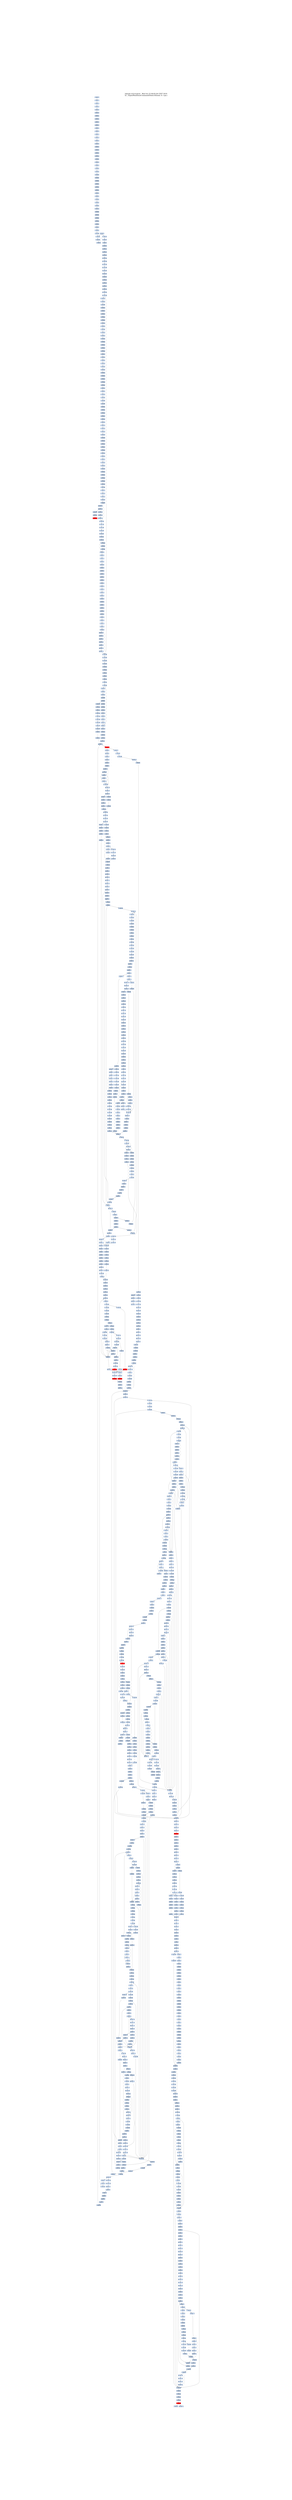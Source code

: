digraph G {
node[shape=rectangle,style=filled,fillcolor=lightsteelblue,color=lightsteelblue]
bgcolor="transparent"
graph [label="Jakstab v0.8.4-devel   Wed Oct 23 00:02:26 CEST 2019\n-m ../Input/Real/linuxCommandsStatic/whoami -b --cpa i", labelloc=t, fontsize=35, pad=30]
"0x0804bfe6"[label="0x0804bfe6\n"];
"0x0807b7e5"[label="0x0807b7e5\n"];
"0x0804bfe1"[label="0x0804bfe1\n"];
"0x0804bfe4"[label="0x0804bfe4\n"];
"0x0804bfee"[label="0x0804bfee\n"];
"0x0807b7ed"[label="0x0807b7ed\n"];
"0x0804bff0"[label="0x0804bff0\n"];
"0x0804bfec"[label="0x0804bfec\n"];
"0x0807b7e9"[label="0x0807b7e9\n"];
"0x0804bff5"[label="0x0804bff5\n"];
"0x0807b7f6"[label="0x0807b7f6\n"];
"0x0807b7f2"[label="0x0807b7f2\n"];
"0x0804bffe"[label="0x0804bffe\n"];
"0x0807b7fe"[label="0x0807b7fe\n"];
"0x0804c000"[label="0x0804c000\n"];
"0x0804bffb"[label="0x0804bffb\n"];
"0x0807b7fa"[label="0x0807b7fa\n"];
"0x0804c006"[label="0x0804c006\n"];
"0x0807b806"[label="0x0807b806\n"];
"0x0807b802"[label="0x0807b802\n"];
"0x0804c004"[label="0x0804c004\n"];
"0x0804c010"[label="0x0804c010\n"];
"0x0807b80d"[label="0x0807b80d\n"];
"0x0804c00a"[label="0x0804c00a\n"];
"0x0807b80a"[label="0x0807b80a\n"];
"0x0804c016"[label="0x0804c016\n"];
"0x0804c018"[label="0x0804c018\n"];
"0x0804c012"[label="0x0804c012\n"];
"0x0807b811"[label="0x0807b811\n"];
"0x0804c01d"[label="0x0804c01d\n"];
"0x0807b81f"[label="0x0807b81f\n"];
"0x0807b827"[label="0x0807b827\n"];
"0x0804c026"[label="0x0804c026\n"];
"0x0804c028"[label="0x0804c028\n"];
"0x0804c023"[label="0x0804c023\n"];
"0x0804c02d"[label="0x0804c02d\n"];
"0x0807b82c"[label="0x0807b82c\n"];
"0x0807b837"[label="0x0807b837\n"];
"0x0804c036"[label="0x0804c036\n"];
"0x0804c038"[label="0x0804c038\n"];
"0x0807b833"[label="0x0807b833\n"];
"0x0804c033"[label="0x0804c033\n"];
"0x0807b831"[label="0x0807b831\n"];
"0x0807b83f"[label="0x0807b83f\n"];
"0x0804c040"[label="0x0804c040\n"];
"0x0804c03a"[label="0x0804c03a\n"];
"0x0807b83b"[label="0x0807b83b\n"];
"0x0807b848"[label="0x0807b848\n"];
"0x0807b846"[label="0x0807b846\n"];
"0x0804c048"[label="0x0804c048\n"];
"0x0807b844"[label="0x0807b844\n"];
"0x0807b841"[label="0x0807b841\n"];
"0x0807b84e"[label="0x0807b84e\n"];
"0x0804c050"[label="0x0804c050\n"];
"0x0807b84b"[label="0x0807b84b\n"];
"0x0807b858"[label="0x0807b858\n"];
"0x0807b856"[label="0x0807b856\n"];
"0x0807b854"[label="0x0807b854\n"];
"0x0804c053"[label="0x0804c053\n"];
"0x0807b851"[label="0x0807b851\n"];
"0x0807b85f"[label="0x0807b85f\n"];
"0x0804c05f"[label="0x0804c05f\n"];
"0x0804c059"[label="0x0804c059\n"];
"0x0807b85b"[label="0x0807b85b\n"];
"0x0804c065"[label="0x0804c065\n"];
"0x0807b862"[label="0x0807b862\n"];
"0x0804c06b"[label="0x0804c06b\n"];
"0x0807b86a"[label="0x0807b86a\n"];
"0x0804c076"[label="0x0804c076\n"];
"0x0807b876"[label="0x0807b876\n"];
"0x0804c078"[label="0x0804c078\n"];
"0x0804c071"[label="0x0804c071\n"];
"0x0804c074"[label="0x0804c074\n"];
"0x0807b871"[label="0x0807b871\n"];
"0x0807b87c"[label="0x0807b87c\n"];
"0x0804c07a"[label="0x0804c07a\n"];
"0x0807b87a"[label="0x0807b87a\n"];
"0x0804c07c"[label="0x0804c07c\n"];
"0x0804c081"[label="0x0804c081\n"];
"0x0807b882"[label="0x0807b882\n"];
"0x0807b890"[label="0x0807b890\n"];
"0x0807b898"[label="0x0807b898\n"];
"0x0807b89d"[label="0x0807b89d\n"];
"0x0807b8a1"[label="0x0807b8a1\n"];
"0x0804f0e0"[label="0x0804f0e0\n"];
"0x0804f0e1"[label="0x0804f0e1\n"];
"0x0807b930"[label="0x0807b930\n"];
"0x0807b934"[label="0x0807b934\n"];
"0x0807b933"[label="0x0807b933\n"];
"0x0807b932"[label="0x0807b932\n"];
"0x0807b931"[label="0x0807b931\n"];
"0x08074940"[label="0x08074940\n"];
"0x0807b93f"[label="0x0807b93f\n"];
"0x0807b939"[label="0x0807b939\n"];
"0x312d302e"[label="0x312d302e\n"];
"0x08074945"[label="0x08074945\n"];
"0x0807b942"[label="0x0807b942\n"];
"0x0807b94d"[label="0x0807b94d\n"];
"0x0807b949"[label="0x0807b949\n"];
"0x0807b957"[label="0x0807b957\n"];
"0x0807b953"[label="0x0807b953\n"];
"0x0807b95d"[label="0x0807b95d\n"];
"0x0807b95b"[label="0x0807b95b\n"];
"0x0807b959"[label="0x0807b959\n"];
"0x0807b963"[label="0x0807b963\n"];
"0x0807b96f"[label="0x0807b96f\n"];
"0x0807b969"[label="0x0807b969\n"];
"0x0807b977"[label="0x0807b977\n"];
"0x0807b975"[label="0x0807b975\n"];
"0x0807b97b"[label="0x0807b97b\n"];
"0x0807b985"[label="0x0807b985\n"];
"0x0807b981"[label="0x0807b981\n"];
"0x0807b98f"[label="0x0807b98f\n"];
"0x0807b98b"[label="0x0807b98b\n"];
"0x0807b989"[label="0x0807b989\n"];
"0x0807b997"[label="0x0807b997\n"];
"0x0807b995"[label="0x0807b995\n"];
"0x0807b99d"[label="0x0807b99d\n"];
"0x0807b999"[label="0x0807b999\n"];
"0x0807b9a7"[label="0x0807b9a7\n"];
"0x0807b9a3"[label="0x0807b9a3\n"];
"0x0807b9ad"[label="0x0807b9ad\n"];
"0x0807b9b8"[label="0x0807b9b8\n"];
"0x0807b9b1"[label="0x0807b9b1\n"];
"0x0807b9c0"[label="0x0807b9c0\n"];
"0x0804c9b9"[label="0x0804c9b9\n"];
"0x0807b9bc"[label="0x0807b9bc\n"];
"0x0804c9bc"[label="0x0804c9bc\n"];
"0x0807b9c6"[label="0x0807b9c6\n"];
"0x0807b9cb"[label="0x0807b9cb\n"];
"0x0807b9d7"[label="0x0807b9d7\n"];
"0x0807b9d5"[label="0x0807b9d5\n"];
"0x0807b9d1"[label="0x0807b9d1\n"];
"0x0807b9df"[label="0x0807b9df\n"];
"0x0807b9db"[label="0x0807b9db\n"];
"0x0807b9e7"[label="0x0807b9e7\n"];
"0x0807b9e1"[label="0x0807b9e1\n"];
"0x0804b1ed"[label="0x0804b1ed\n"];
"0x0804b1f0"[label="0x0804b1f0\n",fillcolor="red"];
"0x0807b9eb"[label="0x0807b9eb\n"];
"0x0807b9f5"[label="0x0807b9f5\n"];
"0x080b2200"[label="0x080b2200\n"];
"0x0807b9f1"[label="0x0807b9f1\n"];
"0x0807b9fd"[label="0x0807b9fd\n"];
"0x0807b9fb"[label="0x0807b9fb\n"];
"0x0807b9f9"[label="0x0807b9f9\n"];
"0x080b220b"[label="0x080b220b\n"];
"0x0807ba07"[label="0x0807ba07\n"];
"0x080b220f"[label="0x080b220f\n"];
"0x0807ba03"[label="0x0807ba03\n"];
"0x0807ba10"[label="0x0807ba10\n"];
"0x080b2204"[label="0x080b2204\n"];
"0x080b2203"[label="0x080b2203\n"];
"0x080b2202"[label="0x080b2202\n"];
"0x080b2201"[label="0x080b2201\n"];
"0x0807ba0b"[label="0x0807ba0b\n"];
"0x080b2207"[label="0x080b2207\n"];
"0x080b221b"[label="0x080b221b\n"];
"0x080b2219"[label="0x080b2219\n"];
"0x0807ba14"[label="0x0807ba14\n"];
"0x080b221d"[label="0x080b221d\n"];
"0x080b2213"[label="0x080b2213\n"];
"0x0807ba1d"[label="0x0807ba1d\n"];
"0x080b2217"[label="0x080b2217\n"];
"0x0807ba19"[label="0x0807ba19\n"];
"0x0807ba28"[label="0x0807ba28\n"];
"0x080b2229"[label="0x080b2229\n"];
"0x080b2230"[label="0x080b2230\n"];
"0x0807ba23"[label="0x0807ba23\n"];
"0x080b222e"[label="0x080b222e\n"];
"0x080b2223"[label="0x080b2223\n"];
"0x0807ba2d"[label="0x0807ba2d\n"];
"0x080b2227"[label="0x080b2227\n"];
"0x080b2225"[label="0x080b2225\n"];
"0x080b223c"[label="0x080b223c\n"];
"0x0807ba37"[label="0x0807ba37\n"];
"0x080b223a"[label="0x080b223a\n"];
"0x080b2240"[label="0x080b2240\n"];
"0x080b223e"[label="0x080b223e\n"];
"0x0807ba32"[label="0x0807ba32\n"];
"0x080b2234"[label="0x080b2234\n"];
"0x080b2232"[label="0x080b2232\n"];
"0x0807ba3d"[label="0x0807ba3d\n"];
"0x080b2238"[label="0x080b2238\n"];
"0x080b2236"[label="0x080b2236\n"];
"0x0807ba39"[label="0x0807ba39\n"];
"0x080b224b"[label="0x080b224b\n"];
"0x0807ba47"[label="0x0807ba47\n"];
"0x080b224a"[label="0x080b224a\n"];
"0x080b2249"[label="0x080b2249\n"];
"0x080b2250"[label="0x080b2250\n"];
"0x0807ba42"[label="0x0807ba42\n"];
"0x080b2244"[label="0x080b2244\n"];
"0x080b2242"[label="0x080b2242\n"];
"0x080b2248"[label="0x080b2248\n"];
"0x0807ba4c"[label="0x0807ba4c\n"];
"0x080b2247"[label="0x080b2247\n"];
"0x080b225a"[label="0x080b225a\n"];
"0x0807ba55"[label="0x0807ba55\n"];
"0x080b2260"[label="0x080b2260\n"];
"0x0807ba51"[label="0x0807ba51\n"];
"0x080b2254"[label="0x080b2254\n"];
"0x0807ba60"[label="0x0807ba60\n"];
"0x080b2252"[label="0x080b2252\n"];
"0x080b2257"[label="0x080b2257\n"];
"0x0807ba5b"[label="0x0807ba5b\n"];
"0x080b226b"[label="0x080b226b\n"];
"0x0807ba65"[label="0x0807ba65\n"];
"0x080b2269"[label="0x080b2269\n"];
"0x080b226f"[label="0x080b226f\n"];
"0x0807ba6f"[label="0x0807ba6f\n"];
"0x080b2262"[label="0x080b2262\n"];
"0x080b2267"[label="0x080b2267\n"];
"0x0807ba6b"[label="0x0807ba6b\n"];
"0x0807ba69"[label="0x0807ba69\n"];
"0x0807ba77"[label="0x0807ba77\n"];
"0x080b227b"[label="0x080b227b\n"];
"0x0807ba75"[label="0x0807ba75\n"];
"0x080b2279"[label="0x080b2279\n"];
"0x0807ba71"[label="0x0807ba71\n"];
"0x080b227d"[label="0x080b227d\n"];
"0x0807ba80"[label="0x0807ba80\n"];
"0x080b2273"[label="0x080b2273\n"];
"0x080b2271"[label="0x080b2271\n"];
"0x0807ba79"[label="0x0807ba79\n"];
"0x080b2275"[label="0x080b2275\n"];
"0x0807ba88"[label="0x0807ba88\n"];
"0x080b228b"[label="0x080b228b\n"];
"0x0807ba86"[label="0x0807ba86\n"];
"0x080b2289"[label="0x080b2289\n"];
"0x0807ba83"[label="0x0807ba83\n"];
"0x080b228f"[label="0x080b228f\n"];
"0x080b2283"[label="0x080b2283\n"];
"0x0807ba8f"[label="0x0807ba8f\n"];
"0x080b2281"[label="0x080b2281\n"];
"0x080b2287"[label="0x080b2287\n"];
"0x080b2285"[label="0x080b2285\n"];
"0x080b229b"[label="0x080b229b\n"];
"0x080b2299"[label="0x080b2299\n"];
"0x080b229f"[label="0x080b229f\n"];
"0x0807ba91"[label="0x0807ba91\n",fillcolor="red"];
"0x0807b2a0"[label="0x0807b2a0\n"];
"0x080b2293"[label="0x080b2293\n"];
"0x080b2291"[label="0x080b2291\n"];
"0x080b2297"[label="0x080b2297\n"];
"0x080b2295"[label="0x080b2295\n"];
"0x0807b2a8"[label="0x0807b2a8\n"];
"0x080b22ab"[label="0x080b22ab\n"];
"0x0807b2a6"[label="0x0807b2a6\n"];
"0x080b22a9"[label="0x080b22a9\n"];
"0x0807b2a3"[label="0x0807b2a3\n"];
"0x080b22af"[label="0x080b22af\n"];
"0x080b22ad"[label="0x080b22ad\n"];
"0x080b22a3"[label="0x080b22a3\n"];
"0x0807b2ae"[label="0x0807b2ae\n"];
"0x080b22a1"[label="0x080b22a1\n"];
"0x0807b2ac"[label="0x0807b2ac\n"];
"0x0807b2ab"[label="0x0807b2ab\n"];
"0x080b22a7"[label="0x080b22a7\n"];
"0x080b22bc"[label="0x080b22bc\n"];
"0x0807b2b8"[label="0x0807b2b8\n"];
"0x080b22ba"[label="0x080b22ba\n"];
"0x0807b2b5"[label="0x0807b2b5\n"];
"0x0807b2b3"[label="0x0807b2b3\n"];
"0x080b22be"[label="0x080b22be\n"];
"0x0807b2b1"[label="0x0807b2b1\n"];
"0x0807bac0"[label="0x0807bac0\n"];
"0x080b22b3"[label="0x080b22b3\n"];
"0x0807b2bf"[label="0x0807b2bf\n"];
"0x0807babe"[label="0x0807babe\n"];
"0x080b22b1"[label="0x080b22b1\n"];
"0x0807b2bd"[label="0x0807b2bd\n"];
"0x0807babb"[label="0x0807babb\n"];
"0x080b22b7"[label="0x080b22b7\n"];
"0x0807b2ba"[label="0x0807b2ba\n"];
"0x080b22b5"[label="0x080b22b5\n"];
"0x0807b2c8"[label="0x0807b2c8\n"];
"0x0807bac8"[label="0x0807bac8\n"];
"0x080b22d0"[label="0x080b22d0\n"];
"0x0807bac4"[label="0x0807bac4\n"];
"0x0807b2c2"[label="0x0807b2c2\n"];
"0x0807bac2"[label="0x0807bac2\n"];
"0x0807b2c1"[label="0x0807b2c1\n"];
"0x080b22c4"[label="0x080b22c4\n"];
"0x080b22c3"[label="0x080b22c3\n"];
"0x0807b2cf"[label="0x0807b2cf\n"];
"0x080b22c2"[label="0x080b22c2\n"];
"0x0807bacd"[label="0x0807bacd\n"];
"0x080b22c1"[label="0x080b22c1\n"];
"0x0807b2cd"[label="0x0807b2cd\n"];
"0x0807b2cb"[label="0x0807b2cb\n"];
"0x080b22c5"[label="0x080b22c5\n"];
"0x080b22dc"[label="0x080b22dc\n"];
"0x080b22db"[label="0x080b22db\n"];
"0x0807b2d7"[label="0x0807b2d7\n"];
"0x080b22da"[label="0x080b22da\n"];
"0x0807bad5"[label="0x0807bad5\n"];
"0x080b22d9"[label="0x080b22d9\n"];
"0x080b22e0"[label="0x080b22e0\n"];
"0x0807b2d4"[label="0x0807b2d4\n"];
"0x0807bad3"[label="0x0807bad3\n"];
"0x0807b2d2"[label="0x0807b2d2\n"];
"0x0807bad1"[label="0x0807bad1\n"];
"0x080b22dd"[label="0x080b22dd\n"];
"0x0807b2e0"[label="0x0807b2e0\n"];
"0x080b22d4"[label="0x080b22d4\n"];
"0x0807bae0"[label="0x0807bae0\n"];
"0x0807b2de"[label="0x0807b2de\n"];
"0x080b22d2"[label="0x080b22d2\n"];
"0x0807b2db"[label="0x0807b2db\n"];
"0x0807badb"[label="0x0807badb\n"];
"0x080b22d6"[label="0x080b22d6\n"];
"0x0807b2d9"[label="0x0807b2d9\n"];
"0x080b22ea"[label="0x080b22ea\n"];
"0x0807b2e6"[label="0x0807b2e6\n"];
"0x080b22f0"[label="0x080b22f0\n"];
"0x080b22ef"[label="0x080b22ef\n"];
"0x0807b2e3"[label="0x0807b2e3\n"];
"0x080a92f0"[label="0x080a92f0\n"];
"0x080b22ee"[label="0x080b22ee\n"];
"0x080b22ed"[label="0x080b22ed\n"];
"0x080b22e4"[label="0x080b22e4\n"];
"0x0807b2f0"[label="0x0807b2f0\n"];
"0x080b22e2"[label="0x080b22e2\n"];
"0x0807baec"[label="0x0807baec\n"];
"0x080b22e8"[label="0x080b22e8\n"];
"0x0807b2eb"[label="0x0807b2eb\n",fillcolor="red"];
"0x0807b2ea"[label="0x0807b2ea\n"];
"0x080b22e6"[label="0x080b22e6\n"];
"0x080b22fc"[label="0x080b22fc\n"];
"0x0807b2f8"[label="0x0807b2f8\n"];
"0x080b22fa"[label="0x080b22fa\n"];
"0x080a92f9"[label="0x080a92f9\n"];
"0x080a92ff"[label="0x080a92ff\n"];
"0x080b2300"[label="0x080b2300\n"];
"0x0807b2f3"[label="0x0807b2f3\n",fillcolor="red"];
"0x080b22fe"[label="0x080b22fe\n"];
"0x0807baf1"[label="0x0807baf1\n"];
"0x0807b300"[label="0x0807b300\n"];
"0x080a92f3"[label="0x080a92f3\n"];
"0x080a92f4"[label="0x080a92f4\n"];
"0x0807b2ff"[label="0x0807b2ff\n"];
"0x080a92f1"[label="0x080a92f1\n"];
"0x0807bafd"[label="0x0807bafd\n"];
"0x080a92f2"[label="0x080a92f2\n"];
"0x0807b2fd"[label="0x0807b2fd\n"];
"0x080b22f1"[label="0x080b22f1\n"];
"0x080b22f8"[label="0x080b22f8\n"];
"0x0807b2fa"[label="0x0807b2fa\n"];
"0x080a930c"[label="0x080a930c\n"];
"0x080a930a"[label="0x080a930a\n"];
"0x080b2310"[label="0x080b2310\n"];
"0x080a9310"[label="0x080a9310\n"];
"0x0807bb02"[label="0x0807bb02\n"];
"0x080a930e"[label="0x080a930e\n"];
"0x0807b310"[label="0x0807b310\n"];
"0x080b2302"[label="0x080b2302\n"];
"0x0807bb0e"[label="0x0807bb0e\n"];
"0x080a9302"[label="0x080a9302\n"];
"0x080b2307"[label="0x080b2307\n"];
"0x080a9306"[label="0x080a9306\n"];
"0x080a931b"[label="0x080a931b\n"];
"0x080a9319"[label="0x080a9319\n"];
"0x0807b316"[label="0x0807b316\n"];
"0x080a931f"[label="0x080a931f\n"];
"0x0807bb13"[label="0x0807bb13\n"];
"0x0807b313"[label="0x0807b313\n"];
"0x080a931d"[label="0x080a931d\n"];
"0x0807b311"[label="0x0807b311\n"];
"0x080a9313"[label="0x080a9313\n"];
"0x0807b320"[label="0x0807b320\n"];
"0x080b2314"[label="0x080b2314\n"];
"0x0807bb1f"[label="0x0807bb1f\n"];
"0x0804c31f"[label="0x0804c31f\n"];
"0x080b2312"[label="0x080b2312\n"];
"0x080a9317"[label="0x080a9317\n"];
"0x0807b31c"[label="0x0807b31c\n"];
"0x0807b31a"[label="0x0807b31a\n"];
"0x0804c325"[label="0x0804c325\n"];
"0x0807b327"[label="0x0807b327\n"];
"0x080a9329"[label="0x080a9329\n"];
"0x0804c328"[label="0x0804c328\n"];
"0x0807bb24"[label="0x0807bb24\n"];
"0x0807b322"[label="0x0807b322\n"];
"0x080a932e"[label="0x080a932e\n"];
"0x0807b330"[label="0x0807b330\n"];
"0x0804c32e"[label="0x0804c32e\n"];
"0x080a9321"[label="0x080a9321\n"];
"0x080a9327"[label="0x080a9327\n"];
"0x0807b32b"[label="0x0807b32b\n",fillcolor="red"];
"0x0807b32a"[label="0x0807b32a\n"];
"0x0807b336"[label="0x0807b336\n"];
"0x080a933a"[label="0x080a933a\n"];
"0x0807b335"[label="0x0807b335\n"];
"0x0804c331"[label="0x0804c331\n"];
"0x0807bb34"[label="0x0807bb34\n"];
"0x080a9340"[label="0x080a9340\n"];
"0x0807b333"[label="0x0807b333\n"];
"0x0804c333"[label="0x0804c333\n"];
"0x080a933d"[label="0x080a933d\n"];
"0x0807b33f"[label="0x0807b33f\n"];
"0x080a9334"[label="0x080a9334\n"];
"0x0804c33f"[label="0x0804c33f\n"];
"0x080a9331"[label="0x080a9331\n"];
"0x0804c339"[label="0x0804c339\n"];
"0x0807b33b"[label="0x0807b33b\n"];
"0x080a9336"[label="0x080a9336\n"];
"0x0807bb39"[label="0x0807bb39\n"];
"0x0804c345"[label="0x0804c345\n"];
"0x080a934c"[label="0x080a934c\n"];
"0x0807b346"[label="0x0807b346\n"];
"0x080a934a"[label="0x080a934a\n"];
"0x0807b343"[label="0x0807b343\n"];
"0x080a934e"[label="0x080a934e\n"];
"0x0804c34d"[label="0x0804c34d\n"];
"0x0807bb4e"[label="0x0807bb4e\n"];
"0x080a9342"[label="0x080a9342\n"];
"0x0804c349"[label="0x0804c349\n"];
"0x0807b34c"[label="0x0807b34c\n"];
"0x080a9348"[label="0x080a9348\n"];
"0x0807b34a"[label="0x0807b34a\n"];
"0x080a9346"[label="0x080a9346\n"];
"0x0807bb49"[label="0x0807bb49\n"];
"0x080a935b"[label="0x080a935b\n"];
"0x080a935c"[label="0x080a935c\n"];
"0x080a9359"[label="0x080a9359\n"];
"0x0807b355"[label="0x0807b355\n",fillcolor="red"];
"0x0804c358"[label="0x0804c358\n"];
"0x080a935f"[label="0x080a935f\n"];
"0x0804c351"[label="0x0804c351\n"];
"0x0807b354"[label="0x0807b354\n"];
"0x080a9360"[label="0x080a9360\n"];
"0x080a935d"[label="0x080a935d\n"];
"0x0807b351"[label="0x0807b351\n"];
"0x080a935e"[label="0x080a935e\n"];
"0x0804c354"[label="0x0804c354\n"];
"0x080a9354"[label="0x080a9354\n"];
"0x080a9352"[label="0x080a9352\n"];
"0x0804c359"[label="0x0804c359\n"];
"0x080a9357"[label="0x080a9357\n"];
"0x0807bb5c"[label="0x0807bb5c\n"];
"0x080a936a"[label="0x080a936a\n"];
"0x080a936f"[label="0x080a936f\n"];
"0x0807bb61"[label="0x0807bb61\n"];
"0x08076b70"[label="0x08076b70\n"];
"0x0807bb6d"[label="0x0807bb6d\n"];
"0x080a9362"[label="0x080a9362\n"];
"0x080a937c"[label="0x080a937c\n"];
"0x080a937a"[label="0x080a937a\n"];
"0x08076b74"[label="0x08076b74\n"];
"0x08076b73"[label="0x08076b73\n"];
"0x080a9380"[label="0x080a9380\n"];
"0x08076b72"[label="0x08076b72\n"];
"0x0807bb72"[label="0x0807bb72\n"];
"0x08076b71"[label="0x08076b71\n"];
"0x0807b380"[label="0x0807b380\n"];
"0x08076b7f"[label="0x08076b7f\n"];
"0x0807bb7e"[label="0x0807bb7e\n"];
"0x080a9378"[label="0x080a9378\n"];
"0x080a9375"[label="0x080a9375\n"];
"0x08076b79"[label="0x08076b79\n"];
"0x08076b88"[label="0x08076b88\n"];
"0x0807b387"[label="0x0807b387\n"];
"0x080a938c"[label="0x080a938c\n"];
"0x080a938a"[label="0x080a938a\n"];
"0x0807bb83"[label="0x0807bb83\n"];
"0x080a9390"[label="0x080a9390\n"];
"0x0807b382"[label="0x0807b382\n"];
"0x08076b82"[label="0x08076b82\n"];
"0x0807b381"[label="0x0807b381\n"];
"0x08076b8f"[label="0x08076b8f\n"];
"0x080a9384"[label="0x080a9384\n"];
"0x0807b38f"[label="0x0807b38f\n"];
"0x0807bb8f"[label="0x0807bb8f\n"];
"0x0807b38e"[label="0x0807b38e\n"];
"0x0807b38d"[label="0x0807b38d\n"];
"0x08076b8c"[label="0x08076b8c\n"];
"0x080a9387"[label="0x080a9387\n"];
"0x0807b398"[label="0x0807b398\n"];
"0x080a9399"[label="0x080a9399\n"];
"0x0807bb94"[label="0x0807bb94\n"];
"0x08076b93"[label="0x08076b93\n"];
"0x080a93a0"[label="0x080a93a0\n"];
"0x0807b392"[label="0x0807b392\n"];
"0x08076b91"[label="0x08076b91\n"];
"0x0807bba0"[label="0x0807bba0\n"];
"0x08076ba0"[label="0x08076ba0\n"];
"0x0807b39e"[label="0x0807b39e\n"];
"0x08076b9d"[label="0x08076b9d\n"];
"0x0807b39c"[label="0x0807b39c\n"];
"0x08076b9b"[label="0x08076b9b\n"];
"0x08076b99"[label="0x08076b99\n"];
"0x080a9396"[label="0x080a9396\n"];
"0x080a93ac"[label="0x080a93ac\n"];
"0x08076ba7"[label="0x08076ba7\n"];
"0x0807b3a6"[label="0x0807b3a6\n"];
"0x080a93a9"[label="0x080a93a9\n"];
"0x0807bba5"[label="0x0807bba5\n"];
"0x0807b3a4"[label="0x0807b3a4\n"];
"0x080a93ad"[label="0x080a93ad\n"];
"0x0807b3a2"[label="0x0807b3a2\n"];
"0x08076ba2"[label="0x08076ba2\n"];
"0x080a93a3"[label="0x080a93a3\n"];
"0x08076bae"[label="0x08076bae\n"];
"0x08076bac"[label="0x08076bac\n"];
"0x080a93a7"[label="0x080a93a7\n"];
"0x0807b3ab"[label="0x0807b3ab\n"];
"0x08076baa"[label="0x08076baa\n"];
"0x08076bb8"[label="0x08076bb8\n"];
"0x080a93b9"[label="0x080a93b9\n"];
"0x08076bb6"[label="0x08076bb6\n"];
"0x0807bbb6"[label="0x0807bbb6\n"];
"0x0807b3b5"[label="0x0807b3b5\n"];
"0x08076bb4"[label="0x08076bb4\n"];
"0x0807bbb4"[label="0x0807bbb4\n"];
"0x0807b3b3"[label="0x0807b3b3\n"];
"0x080a93bd"[label="0x080a93bd\n"];
"0x08076bb1"[label="0x08076bb1\n"];
"0x0807bbb1"[label="0x0807bbb1\n"];
"0x0807b3b1"[label="0x0807b3b1\n"];
"0x0807b3c0"[label="0x0807b3c0\n"];
"0x080a93b3"[label="0x080a93b3\n"];
"0x08076bbf"[label="0x08076bbf\n"];
"0x080a93b1"[label="0x080a93b1\n"];
"0x0807bbbe"[label="0x0807bbbe\n"];
"0x080a93b7"[label="0x080a93b7\n"];
"0x08076bbc"[label="0x08076bbc\n"];
"0x0807bbbc"[label="0x0807bbbc\n"];
"0x08076bba"[label="0x08076bba\n"];
"0x0807b3ba"[label="0x0807b3ba\n"];
"0x0807bbba"[label="0x0807bbba\n"];
"0x080a93cb"[label="0x080a93cb\n"];
"0x0807bbc7"[label="0x0807bbc7\n"];
"0x0807b3c6"[label="0x0807b3c6\n"];
"0x080a93cf"[label="0x080a93cf\n"];
"0x0807b3c4"[label="0x0807b3c4\n"];
"0x08076bc3"[label="0x08076bc3\n"];
"0x0807bbc3"[label="0x0807bbc3\n"];
"0x080a93cd"[label="0x080a93cd\n"];
"0x08076bc1"[label="0x08076bc1\n"];
"0x0807bbc1"[label="0x0807bbc1\n"];
"0x0807b3d0"[label="0x0807b3d0\n"];
"0x08076bd0"[label="0x08076bd0\n"];
"0x0807bbd0"[label="0x0807bbd0\n"];
"0x080a93c3"[label="0x080a93c3\n"];
"0x080a93c1"[label="0x080a93c1\n"];
"0x0807bbcd"[label="0x0807bbcd\n"];
"0x080a93c2"[label="0x080a93c2\n"];
"0x0807b3cc"[label="0x0807b3cc\n"];
"0x080a93c8"[label="0x080a93c8\n"];
"0x08076bc9"[label="0x08076bc9\n"];
"0x08076bd8"[label="0x08076bd8\n"];
"0x08076bd5"[label="0x08076bd5\n"];
"0x080a93da"[label="0x080a93da\n"];
"0x0807b3d4"[label="0x0807b3d4\n"];
"0x080a93df"[label="0x080a93df\n"];
"0x0807bbd4"[label="0x0807bbd4\n"];
"0x0807bbd3"[label="0x0807bbd3\n"];
"0x0807b3d2"[label="0x0807b3d2\n"];
"0x0807bbd2"[label="0x0807bbd2\n"];
"0x0807bbd1"[label="0x0807bbd1\n"];
"0x08076be0"[label="0x08076be0\n"];
"0x080a93d1"[label="0x080a93d1\n"];
"0x0807b3de"[label="0x0807b3de\n"];
"0x08076bde"[label="0x08076bde\n"];
"0x08076bdd"[label="0x08076bdd\n"];
"0x08076bdc"[label="0x08076bdc\n"];
"0x08076bdb"[label="0x08076bdb\n"];
"0x0807b3da"[label="0x0807b3da\n"];
"0x080a93d5"[label="0x080a93d5\n"];
"0x08076bda"[label="0x08076bda\n"];
"0x0807b3e8"[label="0x0807b3e8\n"];
"0x08076be6"[label="0x08076be6\n"];
"0x0807b3e5"[label="0x0807b3e5\n"];
"0x08076be5"[label="0x08076be5\n"];
"0x080a93f0"[label="0x080a93f0\n"];
"0x08076be3"[label="0x08076be3\n"];
"0x0807b3e2"[label="0x0807b3e2\n"];
"0x0804c3e4"[label="0x0804c3e4\n"];
"0x0804c3ed"[label="0x0804c3ed\n"];
"0x0807b3f0"[label="0x0807b3f0\n"];
"0x08076bf0"[label="0x08076bf0\n"];
"0x080a93e1"[label="0x080a93e1\n"];
"0x0807b3ee"[label="0x0807b3ee\n"];
"0x08076bee"[label="0x08076bee\n"];
"0x080a93e7"[label="0x080a93e7\n"];
"0x0804c3ea"[label="0x0804c3ea\n"];
"0x08076beb"[label="0x08076beb\n"];
"0x0804c3ec"[label="0x0804c3ec\n"];
"0x08076bf8"[label="0x08076bf8\n"];
"0x080a93fb"[label="0x080a93fb\n"];
"0x0807b3f8"[label="0x0807b3f8\n"];
"0x08076bf7"[label="0x08076bf7\n"];
"0x0807b3f6"[label="0x0807b3f6\n"];
"0x0804c3f8"[label="0x0804c3f8\n"];
"0x08076bf5"[label="0x08076bf5\n"];
"0x080a9400"[label="0x080a9400\n"];
"0x0804c3f3"[label="0x0804c3f3\n"];
"0x080a93fd"[label="0x080a93fd\n"];
"0x08076bf2"[label="0x08076bf2\n"];
"0x0807b400"[label="0x0807b400\n"];
"0x08076c00"[label="0x08076c00\n"];
"0x080a93f4"[label="0x080a93f4\n"];
"0x0804c3ff"[label="0x0804c3ff\n"];
"0x0804c400"[label="0x0804c400\n"];
"0x080a93f2"[label="0x080a93f2\n"];
"0x0804c3f9"[label="0x0804c3f9\n"];
"0x08076bfb"[label="0x08076bfb\n"];
"0x080a93f8"[label="0x080a93f8\n"];
"0x08076bfa"[label="0x08076bfa\n"];
"0x08076bf9"[label="0x08076bf9\n"];
"0x0807b408"[label="0x0807b408\n"];
"0x080a940c"[label="0x080a940c\n"];
"0x08076c06"[label="0x08076c06\n"];
"0x0807b405"[label="0x0807b405\n"];
"0x080a940a"[label="0x080a940a\n"];
"0x08076c04"[label="0x08076c04\n"];
"0x080a9410"[label="0x080a9410\n"];
"0x0807b403"[label="0x0807b403\n"];
"0x08076c02"[label="0x08076c02\n"];
"0x080a940e"[label="0x080a940e\n"];
"0x080a9403"[label="0x080a9403\n"];
"0x0807b40f"[label="0x0807b40f\n"];
"0x0807b40d"[label="0x0807b40d\n"];
"0x080a9407"[label="0x080a9407\n"];
"0x080a9405"[label="0x080a9405\n"];
"0x08076c09"[label="0x08076c09\n"];
"0x080a941b"[label="0x080a941b\n"];
"0x0807b415"[label="0x0807b415\n"];
"0x080a941f"[label="0x080a941f\n"];
"0x0807b413"[label="0x0807b413\n"];
"0x0807b411"[label="0x0807b411\n"];
"0x0807b420"[label="0x0807b420\n"];
"0x080a9414"[label="0x080a9414\n"];
"0x0807b41e"[label="0x0807b41e\n"];
"0x080a9418"[label="0x080a9418\n"];
"0x0807b41b"[label="0x0807b41b\n"];
"0x0807b428"[label="0x0807b428\n"];
"0x080a942c"[label="0x080a942c\n"];
"0x0807b424"[label="0x0807b424\n"];
"0x080a942e"[label="0x080a942e\n"];
"0x0807b42e"[label="0x0807b42e\n"];
"0x080a9421"[label="0x080a9421\n"];
"0x080a9427"[label="0x080a9427\n"];
"0x0807b42a"[label="0x0807b42a\n"];
"0x0807b437"[label="0x0807b437\n"];
"0x080a9439"[label="0x080a9439\n"];
"0x0807b434"[label="0x0807b434\n"];
"0x080a9440"[label="0x080a9440\n"];
"0x0807b440"[label="0x0807b440\n"];
"0x080a9434"[label="0x080a9434\n"];
"0x080a9431"[label="0x080a9431\n"];
"0x0807b43d"[label="0x0807b43d\n"];
"0x0807b439"[label="0x0807b439\n"];
"0x080a9436"[label="0x080a9436\n"];
"0x080a944b"[label="0x080a944b\n"];
"0x0807b446"[label="0x0807b446\n"];
"0x080a9450"[label="0x080a9450\n"];
"0x0807b450"[label="0x0807b450\n"];
"0x080a9443"[label="0x080a9443\n"];
"0x0807b44c"[label="0x0807b44c\n"];
"0x080a9448"[label="0x080a9448\n"];
"0x0807b44b"[label="0x0807b44b\n"];
"0x080a9446"[label="0x080a9446\n"];
"0x0807b457"[label="0x0807b457\n"];
"0x0807b455"[label="0x0807b455\n"];
"0x080a9460"[label="0x080a9460\n"];
"0x0807b453"[label="0x0807b453\n"];
"0x080a9453"[label="0x080a9453\n"];
"0x0807b45e"[label="0x0807b45e\n"];
"0x080a9458"[label="0x080a9458\n"];
"0x0807b45b"[label="0x0807b45b\n"];
"0x0807b459"[label="0x0807b459\n"];
"0x0807b468"[label="0x0807b468\n"];
"0x0807b466"[label="0x0807b466\n"];
"0x0807b464"[label="0x0807b464\n"];
"0x080a946e"[label="0x080a946e\n"];
"0x0807b461"[label="0x0807b461\n"];
"0x080a9464"[label="0x080a9464\n"];
"0x0807b46b"[label="0x0807b46b\n"];
"0x080a9466"[label="0x080a9466\n"];
"0x080a947b"[label="0x080a947b\n"];
"0x0807b477"[label="0x0807b477\n"];
"0x080a9479"[label="0x080a9479\n"];
"0x0807b475"[label="0x0807b475\n"];
"0x0807b471"[label="0x0807b471\n"];
"0x080a947e"[label="0x080a947e\n"];
"0x080a9473"[label="0x080a9473\n"];
"0x0807b47d"[label="0x0807b47d\n"];
"0x0807b47b"[label="0x0807b47b\n"];
"0x080a948b"[label="0x080a948b\n"];
"0x080a9489"[label="0x080a9489\n"];
"0x080a948a"[label="0x080a948a\n"];
"0x0807b485"[label="0x0807b485\n"];
"0x080a9490"[label="0x080a9490\n"];
"0x0807b481"[label="0x0807b481\n"];
"0x0807b490"[label="0x0807b490\n"];
"0x080a9483"[label="0x080a9483\n"];
"0x080a9481"[label="0x080a9481\n"];
"0x0807b48c"[label="0x0807b48c\n"];
"0x0807b48b"[label="0x0807b48b\n"];
"0x080a9488"[label="0x080a9488\n"];
"0x080a9485"[label="0x080a9485\n"];
"0x080a9486"[label="0x080a9486\n"];
"0x0807b498"[label="0x0807b498\n"];
"0x080a949c"[label="0x080a949c\n"];
"0x080a949a"[label="0x080a949a\n"];
"0x0807b495"[label="0x0807b495\n"];
"0x0807b493"[label="0x0807b493\n"];
"0x080a94a0"[label="0x080a94a0\n"];
"0x0807b4a0"[label="0x0807b4a0\n"];
"0x080a9494"[label="0x080a9494\n"];
"0x0807b49c"[label="0x0807b49c\n"];
"0x080a9497"[label="0x080a9497\n"];
"0x0807b49a"[label="0x0807b49a\n"];
"0x080a94ab"[label="0x080a94ab\n"];
"0x0807b4a7"[label="0x0807b4a7\n"];
"0x0807b4a4"[label="0x0807b4a4\n"];
"0x080a94b0"[label="0x080a94b0\n"];
"0x0807b4af"[label="0x0807b4af\n"];
"0x0804c4af"[label="0x0804c4af\n"];
"0x0807b4ad"[label="0x0807b4ad\n"];
"0x0807b4ab"[label="0x0807b4ab\n"];
"0x080a94a8"[label="0x080a94a8\n"];
"0x0804c4ab"[label="0x0804c4ab\n"];
"0x0807b4a9"[label="0x0807b4a9\n"];
"0x0807b4b7"[label="0x0807b4b7\n"];
"0x0804c4b7"[label="0x0804c4b7\n"];
"0x0807b4b5"[label="0x0807b4b5\n"];
"0x0807b4b3"[label="0x0807b4b3\n"];
"0x0804c4b3"[label="0x0804c4b3\n"];
"0x080a94bd"[label="0x080a94bd\n"];
"0x0807b4b1"[label="0x0807b4b1\n"];
"0x0807b4c0"[label="0x0807b4c0\n"];
"0x0804c4be"[label="0x0804c4be\n"];
"0x0804c4bf"[label="0x0804c4bf\n"];
"0x0804c4ba"[label="0x0804c4ba\n"];
"0x080a94b8"[label="0x080a94b8\n"];
"0x0807b4c8"[label="0x0807b4c8\n"];
"0x08052cc6"[label="0x08052cc6\n"];
"0x0807b4c6"[label="0x0807b4c6\n"];
"0x0807b4c4"[label="0x0807b4c4\n"];
"0x0807b4c2"[label="0x0807b4c2\n"];
"0x08052cc3"[label="0x08052cc3\n"];
"0x0804c4c4"[label="0x0804c4c4\n"];
"0x0807b4ce"[label="0x0807b4ce\n"];
"0x0807b4cb"[label="0x0807b4cb\n"];
"0x0807b4d8"[label="0x0807b4d8\n"];
"0x0807b4d6"[label="0x0807b4d6\n"];
"0x0807b4d4"[label="0x0807b4d4\n"];
"0x0807b4d1"[label="0x0807b4d1\n"];
"0x0807b4e0"[label="0x0807b4e0\n"];
"0x0807b4dc"[label="0x0807b4dc\n"];
"0x0807b4da"[label="0x0807b4da\n"];
"0x0807b4e6"[label="0x0807b4e6\n"];
"0x0807b4e3"[label="0x0807b4e3\n"];
"0x0807dcf0"[label="0x0807dcf0\n"];
"0x0807b4ef"[label="0x0807b4ef\n"];
"0x0804bcf0"[label="0x0804bcf0\n"];
"0x0807b4eb"[label="0x0807b4eb\n"];
"0x0807b4e9"[label="0x0807b4e9\n"];
"0x0807b4f7"[label="0x0807b4f7\n"];
"0x0804bcf1"[label="0x0804bcf1\n"];
"0x0807b4f3"[label="0x0807b4f3\n"];
"0x0804bcf2"[label="0x0804bcf2\n"];
"0x0804bcf3"[label="0x0804bcf3\n"];
"0x0804bcf4"[label="0x0804bcf4\n"];
"0x0807b4ff"[label="0x0807b4ff\n"];
"0x0804bcff"[label="0x0804bcff\n"];
"0x0804bcf9"[label="0x0804bcf9\n"];
"0x0807b4f9"[label="0x0807b4f9\n"];
"0x0804bd05"[label="0x0804bd05\n"];
"0x0807b506"[label="0x0807b506\n",fillcolor="red"];
"0x0804bd07"[label="0x0804bd07\n"];
"0x0807b505"[label="0x0807b505\n"];
"0x0807b504"[label="0x0807b504\n"];
"0x0807b503"[label="0x0807b503\n"];
"0x0807b502"[label="0x0807b502\n"];
"0x0807b510"[label="0x0807b510\n"];
"0x0804bd10"[label="0x0804bd10\n"];
"0x0804bd0a"[label="0x0804bd0a\n"];
"0x0807b518"[label="0x0807b518\n"];
"0x0804bd16"[label="0x0804bd16\n"];
"0x0807b516"[label="0x0807b516\n"];
"0x0804bd18"[label="0x0804bd18\n"];
"0x0807b514"[label="0x0807b514\n"];
"0x0807b51f"[label="0x0807b51f\n"];
"0x0804bd1f"[label="0x0804bd1f\n"];
"0x0807b51d"[label="0x0807b51d\n"];
"0x0807b51b"[label="0x0807b51b\n"];
"0x0804bd1a"[label="0x0804bd1a\n"];
"0x0807b527"[label="0x0807b527\n"];
"0x0804bd26"[label="0x0804bd26\n"];
"0x0804bd21"[label="0x0804bd21\n"];
"0x0807b524"[label="0x0807b524\n"];
"0x0807b522"[label="0x0807b522\n"];
"0x0804bd24"[label="0x0804bd24\n"];
"0x0807b52f"[label="0x0807b52f\n"];
"0x0804bd2f"[label="0x0804bd2f\n"];
"0x0804bd29"[label="0x0804bd29\n"];
"0x0807b52b"[label="0x0807b52b\n"];
"0x0804bd2c"[label="0x0804bd2c\n"];
"0x0804bd35"[label="0x0804bd35\n"];
"0x0807b536"[label="0x0807b536\n"];
"0x0804bd38"[label="0x0804bd38\n"];
"0x0804bd32"[label="0x0804bd32\n"];
"0x0807b53f"[label="0x0807b53f\n"];
"0x0804bd3f"[label="0x0804bd3f\n"];
"0x0807b53b"[label="0x0807b53b\n"];
"0x0804bd3a"[label="0x0804bd3a\n"];
"0x0804bd3c"[label="0x0804bd3c\n"];
"0x0804bd46"[label="0x0804bd46\n"];
"0x0804b548"[label="0x0804b548\n"];
"0x0804bd42"[label="0x0804bd42\n"];
"0x0807b543"[label="0x0807b543\n"];
"0x0804bd44"[label="0x0804bd44\n"];
"0x0807b550"[label="0x0807b550\n"];
"0x0804bd4f"[label="0x0804bd4f\n"];
"0x0804bd49"[label="0x0804bd49\n"];
"0x0804b54b"[label="0x0804b54b\n"];
"0x0807b556"[label="0x0807b556\n"];
"0x0804bd58"[label="0x0804bd58\n"];
"0x0807b554"[label="0x0807b554\n"];
"0x0804bd51"[label="0x0804bd51\n"];
"0x0807b552"[label="0x0807b552\n"];
"0x0804bd5d"[label="0x0804bd5d\n"];
"0x0804bd5f"[label="0x0804bd5f\n"];
"0x0807b55e"[label="0x0807b55e\n"];
"0x0807b55c"[label="0x0807b55c\n"];
"0x0804bd5a"[label="0x0804bd5a\n"];
"0x0807b55a"[label="0x0807b55a\n"];
"0x0807b566"[label="0x0807b566\n"];
"0x0804bd68"[label="0x0804bd68\n"];
"0x0804bd62"[label="0x0804bd62\n"];
"0x0807b562"[label="0x0807b562\n"];
"0x0804bd6e"[label="0x0804bd6e\n"];
"0x0807b56c"[label="0x0807b56c\n"];
"0x0807b569"[label="0x0807b569\n"];
"0x0804bd6c"[label="0x0804bd6c\n"];
"0x0804bd75"[label="0x0804bd75\n"];
"0x0804bd77"[label="0x0804bd77\n"];
"0x0807b576"[label="0x0807b576\n"];
"0x0807b574"[label="0x0807b574\n"];
"0x0807b572"[label="0x0807b572\n"];
"0x0804bd73"[label="0x0804bd73\n"];
"0x0804bd7d"[label="0x0804bd7d\n"];
"0x0807b57f"[label="0x0807b57f\n"];
"0x0804bd80"[label="0x0804bd80\n"];
"0x0804bd7a"[label="0x0804bd7a\n"];
"0x0807b57b"[label="0x0807b57b\n"];
"0x0804bd86"[label="0x0804bd86\n"];
"0x0807b587"[label="0x0807b587\n"];
"0x0807b583"[label="0x0807b583\n"];
"0x0804bd83"[label="0x0804bd83\n"];
"0x0807b58d"[label="0x0807b58d\n"];
"0x0807b58b"[label="0x0807b58b\n"];
"0x0804bd8c"[label="0x0804bd8c\n"];
"0x0807b589"[label="0x0807b589\n"];
"0x0807b598"[label="0x0807b598\n"];
"0x0804bd97"[label="0x0804bd97\n"];
"0x0807b596"[label="0x0807b596\n"];
"0x0807b594"[label="0x0807b594\n"];
"0x0804bd92"[label="0x0804bd92\n"];
"0x0807b591"[label="0x0807b591\n"];
"0x0804bd94"[label="0x0804bd94\n"];
"0x0807b5a0"[label="0x0807b5a0\n"];
"0x0807b59e"[label="0x0807b59e\n"];
"0x0804bd9f"[label="0x0804bd9f\n"];
"0x0807b59c"[label="0x0807b59c\n"];
"0x0804bd99"[label="0x0804bd99\n"];
"0x0807b59a"[label="0x0807b59a\n"];
"0x0804bd9c"[label="0x0804bd9c\n"];
"0x0807b5a8"[label="0x0807b5a8\n"];
"0x0804bda5"[label="0x0804bda5\n"];
"0x0807b5a2"[label="0x0807b5a2\n"];
"0x0807b5b0"[label="0x0807b5b0\n"];
"0x0804bdaf"[label="0x0804bdaf\n"];
"0x0807b5ae"[label="0x0807b5ae\n"];
"0x0804bda9"[label="0x0804bda9\n"];
"0x0807b5ac"[label="0x0807b5ac\n"];
"0x0807b5aa"[label="0x0807b5aa\n"];
"0x0804bdb6"[label="0x0804bdb6\n"];
"0x0807b5b6"[label="0x0807b5b6\n"];
"0x0804bdb8"[label="0x0804bdb8\n"];
"0x0807b5b3"[label="0x0807b5b3\n"];
"0x0804bdb4"[label="0x0804bdb4\n"];
"0x0807b5c0"[label="0x0807b5c0\n"];
"0x0807b5be"[label="0x0807b5be\n"];
"0x0807b5bc"[label="0x0807b5bc\n"];
"0x0804bdba"[label="0x0804bdba\n"];
"0x0804bdbc"[label="0x0804bdbc\n"];
"0x0807b5b9"[label="0x0807b5b9\n"];
"0x0804bdc5"[label="0x0804bdc5\n"];
"0x0804bdc7"[label="0x0804bdc7\n"];
"0x0807b5c5"[label="0x0807b5c5\n"];
"0x0804bdc2"[label="0x0804bdc2\n"];
"0x0807b5c3"[label="0x0807b5c3\n"];
"0x0807b5d0"[label="0x0807b5d0\n"];
"0x0807b5ce"[label="0x0807b5ce\n"];
"0x0804bdcf"[label="0x0804bdcf\n"];
"0x0807b5ca"[label="0x0807b5ca\n"];
"0x0804bdcc"[label="0x0804bdcc\n"];
"0x0804bdd5"[label="0x0804bdd5\n"];
"0x0807b5d8"[label="0x0807b5d8\n"];
"0x0804bdd7"[label="0x0804bdd7\n"];
"0x0807b5d4"[label="0x0807b5d4\n"];
"0x0804bdd2"[label="0x0804bdd2\n"];
"0x0807b5d2"[label="0x0807b5d2\n"];
"0x0807b5df"[label="0x0807b5df\n"];
"0x0804bddf"[label="0x0804bddf\n"];
"0x0804bdd9"[label="0x0804bdd9\n"];
"0x0807b5db"[label="0x0807b5db\n"];
"0x0807b5e8"[label="0x0807b5e8\n"];
"0x0804bde8"[label="0x0804bde8\n"];
"0x0807b5e4"[label="0x0807b5e4\n"];
"0x0804bde3"[label="0x0804bde3\n"];
"0x0807b5f0"[label="0x0807b5f0\n"];
"0x0807bdee"[label="0x0807bdee\n"];
"0x0804bdec"[label="0x0804bdec\n"];
"0x0807b5e9"[label="0x0807b5e9\n"];
"0x0807bdf8"[label="0x0807bdf8\n"];
"0x0807b5f6"[label="0x0807b5f6\n"];
"0x0807b5f3"[label="0x0807b5f3\n"];
"0x0807bdf2"[label="0x0807bdf2\n"];
"0x0804bdf4"[label="0x0804bdf4\n"];
"0x0807b5ff"[label="0x0807b5ff\n"];
"0x0807b5fd"[label="0x0807b5fd\n"];
"0x0807b5fb"[label="0x0807b5fb\n"];
"0x0804bdfc"[label="0x0804bdfc\n"];
"0x0807b5f9"[label="0x0807b5f9\n"];
"0x0807b608"[label="0x0807b608\n"];
"0x0804be01"[label="0x0804be01\n"];
"0x0807b603"[label="0x0807b603\n"];
"0x0807b601"[label="0x0807b601\n"];
"0x0807b60f"[label="0x0807b60f\n"];
"0x0807b60d"[label="0x0807b60d\n"];
"0x0804be09"[label="0x0804be09\n"];
"0x0807b616"[label="0x0807b616\n"];
"0x0807b614"[label="0x0807b614\n"];
"0x0804be14"[label="0x0804be14\n"];
"0x0807b611"[label="0x0807b611\n"];
"0x0807b61e"[label="0x0807b61e\n"];
"0x0807b61d"[label="0x0807b61d\n"];
"0x0807b61a"[label="0x0807b61a\n"];
"0x0804be1b"[label="0x0804be1b\n"];
"0x0807b627"[label="0x0807b627\n"];
"0x0804be26"[label="0x0804be26\n"];
"0x0807b622"[label="0x0807b622\n"];
"0x0807c630"[label="0x0807c630\n"];
"0x0807b62e"[label="0x0807b62e\n"];
"0x0804be30"[label="0x0804be30\n"];
"0x0804be29"[label="0x0804be29\n"];
"0x0807b62b"[label="0x0807b62b\n"];
"0x0804be2b"[label="0x0804be2b\n"];
"0x0804be35"[label="0x0804be35\n"];
"0x0807c637"[label="0x0807c637\n"];
"0x0804be37"[label="0x0804be37\n"];
"0x0807b633"[label="0x0807b633\n"];
"0x0807c632"[label="0x0807c632\n"];
"0x0807b631"[label="0x0807b631\n"];
"0x0807c631"[label="0x0807c631\n"];
"0x0807c640"[label="0x0807c640\n"];
"0x0807b63f"[label="0x0807b63f\n"];
"0x0804be3f"[label="0x0804be3f\n"];
"0x0807b63d"[label="0x0807b63d\n"];
"0x0807c63d"[label="0x0807c63d\n"];
"0x0804be39"[label="0x0804be39\n"];
"0x0804be3c"[label="0x0804be3c\n"];
"0x0807b639"[label="0x0807b639\n"];
"0x0807c648"[label="0x0807c648\n"];
"0x0807b648"[label="0x0807b648\n"];
"0x0807c646"[label="0x0807c646\n"];
"0x0804be48"[label="0x0804be48\n"];
"0x0804be41"[label="0x0804be41\n"];
"0x0807b642"[label="0x0807b642\n"];
"0x0804be44"[label="0x0804be44\n"];
"0x0807c650"[label="0x0807c650\n"];
"0x0807b650"[label="0x0807b650\n"];
"0x0807c64f"[label="0x0807c64f\n"];
"0x0804be4f"[label="0x0804be4f\n"];
"0x0807c64c"[label="0x0807c64c\n"];
"0x0807c64a"[label="0x0807c64a\n"];
"0x0804be4c"[label="0x0804be4c\n"];
"0x0807b649"[label="0x0807b649\n"];
"0x0807b658"[label="0x0807b658\n"];
"0x0804be55"[label="0x0804be55\n"];
"0x0807c658"[label="0x0807c658\n"];
"0x0807b655"[label="0x0807b655\n"];
"0x0804be58"[label="0x0804be58\n"];
"0x0807c651"[label="0x0807c651\n"];
"0x0807b660"[label="0x0807b660\n"];
"0x0804be5e"[label="0x0804be5e\n"];
"0x0807b65e"[label="0x0807b65e\n"];
"0x0807b65b"[label="0x0807b65b\n"];
"0x0804be5b"[label="0x0804be5b\n"];
"0x0804c665"[label="0x0804c665\n"];
"0x0807b668"[label="0x0807b668\n"];
"0x0804be66"[label="0x0804be66\n"];
"0x0804be61"[label="0x0804be61\n"];
"0x0807b664"[label="0x0807b664\n"];
"0x0804c662"[label="0x0804c662\n"];
"0x0804be64"[label="0x0804be64\n"];
"0x0807b66f"[label="0x0807b66f\n"];
"0x0807b66d"[label="0x0807b66d\n"];
"0x0804be69"[label="0x0804be69\n"];
"0x0807b66a"[label="0x0807b66a\n"];
"0x0804be6c"[label="0x0804be6c\n"];
"0x0807b677"[label="0x0807b677\n"];
"0x0804be76"[label="0x0804be76\n"];
"0x0807b675"[label="0x0807b675\n"];
"0x0804be71"[label="0x0804be71\n"];
"0x0807b671"[label="0x0807b671\n"];
"0x0804be74"[label="0x0804be74\n"];
"0x0804be80"[label="0x0804be80\n"];
"0x0804be79"[label="0x0804be79\n"];
"0x0807b67b"[label="0x0807b67b\n"];
"0x0807b688"[label="0x0807b688\n"];
"0x0804be85"[label="0x0804be85\n"];
"0x0807b685"[label="0x0807b685\n"];
"0x0804be82"[label="0x0804be82\n"];
"0x0807b681"[label="0x0807b681\n"];
"0x0804be8d"[label="0x0804be8d\n"];
"0x0807b68f"[label="0x0807b68f\n"];
"0x0807b68d"[label="0x0807b68d\n"];
"0x0804be90"[label="0x0804be90\n"];
"0x0804be89"[label="0x0804be89\n"];
"0x08048e89"[label="0x08048e89\n"];
"0x08048e8c"[label="0x08048e8c\n"];
"0x0807b697"[label="0x0807b697\n"];
"0x0807b695"[label="0x0807b695\n"];
"0x0807b693"[label="0x0807b693\n"];
"0x0804be92"[label="0x0804be92\n"];
"0x0807b691"[label="0x0807b691\n"];
"0x0807b6a0"[label="0x0807b6a0\n"];
"0x0804bea0"[label="0x0804bea0\n"];
"0x0804be99"[label="0x0804be99\n"];
"0x0807b69c"[label="0x0807b69c\n"];
"0x0807b69b"[label="0x0807b69b\n"];
"0x0807b699"[label="0x0807b699\n"];
"0x0807b6a8"[label="0x0807b6a8\n"];
"0x0804bea6"[label="0x0804bea6\n"];
"0x0807b6a3"[label="0x0807b6a3\n"];
"0x080a06b0"[label="0x080a06b0\n"];
"0x0804bea4"[label="0x0804bea4\n"];
"0x0804bead"[label="0x0804bead\n"];
"0x0807b6b0"[label="0x0807b6b0\n"];
"0x0807b6ae"[label="0x0807b6ae\n"];
"0x0804beb0"[label="0x0804beb0\n"];
"0x0807b6ac"[label="0x0807b6ac\n"];
"0x0807b6aa"[label="0x0807b6aa\n"];
"0x0807b6b8"[label="0x0807b6b8\n"];
"0x0804beb6"[label="0x0804beb6\n"];
"0x080a06ba"[label="0x080a06ba\n"];
"0x080a06bf"[label="0x080a06bf\n"];
"0x0807b6b4"[label="0x0807b6b4\n"];
"0x0807b6b2"[label="0x0807b6b2\n"];
"0x0804beb3"[label="0x0804beb3\n"];
"0x0804bebd"[label="0x0804bebd\n"];
"0x0804bebe"[label="0x0804bebe\n"];
"0x080a06b1"[label="0x080a06b1\n"];
"0x0807b6be"[label="0x0807b6be\n"];
"0x0804bebf"[label="0x0804bebf\n"];
"0x0804bec0"[label="0x0804bec0\n",fillcolor="red"];
"0x0807b6bc"[label="0x0807b6bc\n"];
"0x0804bebc"[label="0x0804bebc\n"];
"0x080a06b6"[label="0x080a06b6\n"];
"0x080a06c9"[label="0x080a06c9\n"];
"0x0807b6c6"[label="0x0807b6c6\n"];
"0x0804bec7"[label="0x0804bec7\n"];
"0x080a06cf"[label="0x080a06cf\n"];
"0x0804bec1"[label="0x0804bec1\n"];
"0x0807b6c2"[label="0x0807b6c2\n"];
"0x0804bec4"[label="0x0804bec4\n"];
"0x0804becf"[label="0x0804becf\n"];
"0x080a06c7"[label="0x080a06c7\n"];
"0x0804beca"[label="0x0804beca\n"];
"0x0807b6cb"[label="0x0807b6cb\n"];
"0x080a06c5"[label="0x080a06c5\n"];
"0x0804becc"[label="0x0804becc\n"];
"0x080a06d9"[label="0x080a06d9\n"];
"0x0804bed8"[label="0x0804bed8\n"];
"0x0807b6d5"[label="0x0807b6d5\n"];
"0x0804bed1"[label="0x0804bed1\n"];
"0x0804bed3"[label="0x0804bed3\n"];
"0x080a06de"[label="0x080a06de\n"];
"0x080a06d3"[label="0x080a06d3\n"];
"0x0804bede"[label="0x0804bede\n"];
"0x0807b6df"[label="0x0807b6df\n"];
"0x080a06d4"[label="0x080a06d4\n"];
"0x080a06d1"[label="0x080a06d1\n"];
"0x080a06d8"[label="0x080a06d8\n"];
"0x0807b6da"[label="0x0807b6da\n"];
"0x0807b6e5"[label="0x0807b6e5\n"];
"0x0807b6e3"[label="0x0807b6e3\n"];
"0x0804bee3"[label="0x0804bee3\n"];
"0x0807b6e1"[label="0x0807b6e1\n"];
"0x0804beee"[label="0x0804beee\n"];
"0x0807b6ee"[label="0x0807b6ee\n"];
"0x0804bef0"[label="0x0804bef0\n"];
"0x0804bee9"[label="0x0804bee9\n"];
"0x0807b6eb"[label="0x0807b6eb\n"];
"0x0804beeb"[label="0x0804beeb\n"];
"0x0807b6e9"[label="0x0807b6e9\n"];
"0x0807b6f6"[label="0x0807b6f6\n"];
"0x0804bef7"[label="0x0804bef7\n"];
"0x0804bef3"[label="0x0804bef3\n"];
"0x0807b6f2"[label="0x0807b6f2\n"];
"0x0807b6fe"[label="0x0807b6fe\n"];
"0x0807b6fc"[label="0x0807b6fc\n"];
"0x0804befa"[label="0x0804befa\n"];
"0x0804befc"[label="0x0804befc\n"];
"0x0804bf05"[label="0x0804bf05\n"];
"0x0807b707"[label="0x0807b707\n"];
"0x0804bf08"[label="0x0804bf08\n"];
"0x0807b704"[label="0x0807b704\n"];
"0x0804bf02"[label="0x0804bf02\n"];
"0x0807b70f"[label="0x0807b70f\n"];
"0x0804bf0f"[label="0x0804bf0f\n"];
"0x0807b70d"[label="0x0807b70d\n"];
"0x0804bf0a"[label="0x0804bf0a\n"];
"0x0807b718"[label="0x0807b718\n"];
"0x0804bf14"[label="0x0804bf14\n"];
"0x0804bf1d"[label="0x0804bf1d\n"];
"0x0807b71f"[label="0x0807b71f\n"];
"0x0807b71c"[label="0x0807b71c\n"];
"0x0804bf1a"[label="0x0804bf1a\n"];
"0x0807b71a"[label="0x0807b71a\n"];
"0x0807b728"[label="0x0807b728\n"];
"0x0807b726"[label="0x0807b726\n"];
"0x0807b723"[label="0x0807b723\n"];
"0x0804bf23"[label="0x0804bf23\n"];
"0x0807b730"[label="0x0807b730\n"];
"0x0804bf2e"[label="0x0804bf2e\n"];
"0x0807b72c"[label="0x0807b72c\n"];
"0x0804bf29"[label="0x0804bf29\n"];
"0x0804bf2c"[label="0x0804bf2c\n"];
"0x0807b736"[label="0x0807b736\n"];
"0x0804bf31"[label="0x0804bf31\n"];
"0x0807b734"[label="0x0807b734\n"];
"0x0804bf34"[label="0x0804bf34\n"];
"0x0804bf3d"[label="0x0804bf3d\n"];
"0x0807b740"[label="0x0807b740\n"];
"0x0804bf40"[label="0x0804bf40\n"];
"0x08048740"[label="0x08048740\n"];
"0x0804bf3a"[label="0x0804bf3a\n"];
"0x0807b739"[label="0x0807b739\n"];
"0x08048745"[label="0x08048745\n"];
"0x0804bf45"[label="0x0804bf45\n"];
"0x0807b747"[label="0x0807b747\n"];
"0x0807b745"[label="0x0807b745\n"];
"0x08048748"[label="0x08048748\n"];
"0x08048742"[label="0x08048742\n"];
"0x08048743"[label="0x08048743\n"];
"0x0807b742"[label="0x0807b742\n"];
"0x0807b750"[label="0x0807b750\n"];
"0x0804bf4e"[label="0x0804bf4e\n"];
"0x0807b74e"[label="0x0807b74e\n"];
"0x08048750"[label="0x08048750\n"];
"0x08048749"[label="0x08048749\n"];
"0x0804874a"[label="0x0804874a\n"];
"0x0804874b"[label="0x0804874b\n"];
"0x0804bf4c"[label="0x0804bf4c\n"];
"0x0807b749"[label="0x0807b749\n"];
"0x0807b758"[label="0x0807b758\n"];
"0x08048756"[label="0x08048756\n"];
"0x0807b756"[label="0x0807b756\n"];
"0x0804bf51"[label="0x0804bf51\n"];
"0x0807b754"[label="0x0807b754\n"];
"0x0807b752"[label="0x0807b752\n"];
"0x0807b760"[label="0x0807b760\n"];
"0x0804875d"[label="0x0804875d\n"];
"0x0804bf60"[label="0x0804bf60\n"];
"0x0804875c"[label="0x0804875c\n"];
"0x0807b768"[label="0x0807b768\n"];
"0x08048765"[label="0x08048765\n"];
"0x0804bf65"[label="0x0804bf65\n"];
"0x08048766"[label="0x08048766\n"];
"0x0807b766"[label="0x0807b766\n"];
"0x0807b764"[label="0x0807b764\n"];
"0x0807b762"[label="0x0807b762\n"];
"0x08048763"[label="0x08048763\n"];
"0x08048764"[label="0x08048764\n"];
"0x0804876d"[label="0x0804876d\n"];
"0x0804bf6d"[label="0x0804bf6d\n"];
"0x0807b76e"[label="0x0807b76e\n"];
"0x0804bf70"[label="0x0804bf70\n"];
"0x0807b76b"[label="0x0807b76b\n"];
"0x0804bf6a"[label="0x0804bf6a\n"];
"0x0804bf6b"[label="0x0804bf6b\n"];
"0x0804bf6c"[label="0x0804bf6c\n"];
"0x0804876c"[label="0x0804876c\n"];
"0x0807b778"[label="0x0807b778\n"];
"0x0804bf76"[label="0x0804bf76\n"];
"0x08048776"[label="0x08048776\n"];
"0x0807b776"[label="0x0807b776\n"];
"0x0807b774"[label="0x0807b774\n"];
"0x08048773"[label="0x08048773\n"];
"0x0807b771"[label="0x0807b771\n"];
"0x0807b780"[label="0x0807b780\n"];
"0x0804bf7e"[label="0x0804bf7e\n"];
"0x0807b77d"[label="0x0807b77d\n"];
"0x08048780"[label="0x08048780\n"];
"0x0807b77b"[label="0x0807b77b\n"];
"0x0804bf7a"[label="0x0804bf7a\n"];
"0x0804bf7c"[label="0x0804bf7c\n"];
"0x0807b788"[label="0x0807b788\n"];
"0x0807b786"[label="0x0807b786\n"];
"0x0807b783"[label="0x0807b783\n"];
"0x0807b790"[label="0x0807b790\n"];
"0x0804bf8d"[label="0x0804bf8d\n"];
"0x08048790"[label="0x08048790\n"];
"0x0804bf89"[label="0x0804bf89\n"];
"0x0807b78c"[label="0x0807b78c\n"];
"0x0804bf98"[label="0x0804bf98\n"];
"0x0807b794"[label="0x0807b794\n"];
"0x08048793"[label="0x08048793\n",fillcolor="red"];
"0x0804bf93"[label="0x0804bf93\n"];
"0x0804bf9f"[label="0x0804bf9f\n"];
"0x0807b79e"[label="0x0807b79e\n"];
"0x0807b79a"[label="0x0807b79a\n"];
"0x0804bfa6"[label="0x0804bfa6\n"];
"0x0807b7a6"[label="0x0807b7a6\n"];
"0x0807b7a2"[label="0x0807b7a2\n"];
"0x0807b7b0"[label="0x0807b7b0\n"];
"0x0807b7ab"[label="0x0807b7ab\n"];
"0x0804bfac"[label="0x0804bfac\n"];
"0x0804bfb7"[label="0x0804bfb7\n"];
"0x0807b7b5"[label="0x0807b7b5\n"];
"0x0807b7b3"[label="0x0807b7b3\n"];
"0x0804bfb3"[label="0x0804bfb3\n"];
"0x0807b7bf"[label="0x0807b7bf\n"];
"0x0804bfbf"[label="0x0804bfbf\n"];
"0x0807b7bd"[label="0x0807b7bd\n"];
"0x0804bfb9"[label="0x0804bfb9\n"];
"0x0807b7bb"[label="0x0807b7bb\n"];
"0x0807b7b9"[label="0x0807b7b9\n"];
"0x0804bfc7"[label="0x0804bfc7\n"];
"0x0807b7c6"[label="0x0807b7c6\n"];
"0x0804bfc1"[label="0x0804bfc1\n"];
"0x0807b7c2"[label="0x0807b7c2\n"];
"0x0804bfc4"[label="0x0804bfc4\n"];
"0x0804bfce"[label="0x0804bfce\n"];
"0x0807b7cf"[label="0x0807b7cf\n"];
"0x0804bfcf"[label="0x0804bfcf\n"];
"0x0807b7cd"[label="0x0807b7cd\n"];
"0x0804bfc9"[label="0x0804bfc9\n"];
"0x0804bfcb"[label="0x0804bfcb\n"];
"0x0807b7d8"[label="0x0807b7d8\n"];
"0x0804bfd7"[label="0x0804bfd7\n"];
"0x0807b7d5"[label="0x0807b7d5\n"];
"0x0804bfd4"[label="0x0804bfd4\n"];
"0x0807b7d1"[label="0x0807b7d1\n"];
"0x0807b7e0"[label="0x0807b7e0\n"];
"0x0807b7de"[label="0x0807b7de\n"];
"0x0804bfdb"[label="0x0804bfdb\n"];
"0x0807b7da"[label="0x0807b7da\n"];
"0x0807c64a" -> "0x0807c64c" [color="#000000"];
"0x0804bea4" -> "0x0804beb6" [color="#000000"];
"0x0807b3c0" -> "0x0807b3c4" [color="#000000"];
"0x08074945" -> "0x312d302e" [color="#000000"];
"0x0804bd58" -> "0x0804bd5a" [color="#000000"];
"0x0807bba0" -> "0x0807bba5" [color="#000000"];
"0x0807c64f" -> "0x0807c650" [color="#000000"];
"0x0807b503" -> "0x0807b504" [color="#000000"];
"0x0804c32e" -> "0x0804c331" [color="#000000"];
"0x0807b4a9" -> "0x0807b4ab" [color="#000000"];
"0x080a936a" -> "0x080a936f" [color="#000000"];
"0x0807dcf0" -> "0x0804b1ed" [color="#000000"];
"0x080b223e" -> "0x080b2240" [color="#000000"];
"0x0807bb49" -> "0x0807bb4e" [color="#000000"];
"0x08076bb6" -> "0x08076c00" [color="#000000"];
"0x0807b40f" -> "0x0807b411" [color="#000000"];
"0x0807b695" -> "0x0807b697" [color="#000000"];
"0x0807b552" -> "0x0807b4ff" [color="#000000"];
"0x0807b354" -> "0x0807b355" [color="#000000"];
"0x0807b77b" -> "0x0807b77d" [color="#000000"];
"0x08076be0" -> "0x08076be3" [color="#000000"];
"0x0804c662" -> "0x0804c665" [color="#000000"];
"0x08076bc9" -> "0x08076bd0" [color="#000000"];
"0x0807c630" -> "0x0807c631" [color="#000000"];
"0x0807b2d9" -> "0x0807b2c1" [color="#000000"];
"0x0807b6f6" -> "0x0807b6fc" [color="#000000"];
"0x0804c071" -> "0x0804c074" [color="#000000"];
"0x080a93cd" -> "0x080a93f4" [color="#000000"];
"0x0807baec" -> "0x0807baf1" [color="#000000"];
"0x0807b2b1" -> "0x0807b2b3" [color="#000000"];
"0x08048745" -> "0x08048748" [color="#000000"];
"0x0807b6a0" -> "0x0807b6a3" [color="#000000"];
"0x0807b4eb" -> "0x0807b4ef" [color="#000000"];
"0x0807b742" -> "0x0807b745" [color="#000000"];
"0x0807b6fe" -> "0x0807b81f" [color="#000000"];
"0x080a9434" -> "0x080a9440" [color="#000000"];
"0x0807bb39" -> "0x0807bb49" [color="#000000"];
"0x080b22af" -> "0x080b22b1" [color="#000000"];
"0x0807b31a" -> "0x0807b31c" [color="#000000"];
"0x0804c036" -> "0x0804c038" [color="#000000"];
"0x0807b675" -> "0x0807b6b4" [color="#000000"];
"0x0807b424" -> "0x0807b428" [color="#000000"];
"0x080b22dd" -> "0x080a93c8" [color="#000000"];
"0x0804be6c" -> "0x0804be71" [color="#000000"];
"0x0804befa" -> "0x0804bf05" [color="#000000"];
"0x0807b415" -> "0x0807b550" [color="#000000"];
"0x0804be99" -> "0x0804bea0" [color="#000000"];
"0x0804876d" -> "0x0804bf60" [color="#000000"];
"0x080a9403" -> "0x080a9405" [color="#000000"];
"0x080b2262" -> "0x080b2267" [color="#000000"];
"0x080a9494" -> "0x080a9497" [color="#000000"];
"0x08076b9b" -> "0x08076b9d" [color="#000000"];
"0x080b227b" -> "0x080b227d" [color="#000000"];
"0x0807b51f" -> "0x0807b522" [color="#000000"];
"0x0807b3ab" -> "0x0807b3b1" [color="#000000"];
"0x0807b2a6" -> "0x0807b2a8" [color="#000000"];
"0x0807b6e5" -> "0x0807b6e9" [color="#000000"];
"0x0807b876" -> "0x0807b87a" [color="#000000"];
"0x0804bd29" -> "0x0804bd2c" [color="#000000"];
"0x080b22c2" -> "0x080b22c3" [color="#000000"];
"0x0807b786" -> "0x0807b740" [color="#000000"];
"0x080a9334" -> "0x080a9336" [color="#000000"];
"0x080b2275" -> "0x080b2279" [color="#000000"];
"0x08076bee" -> "0x08076bf0" [color="#000000"];
"0x0807b7a6" -> "0x0807b688" [color="#000000"];
"0x0807b4a7" -> "0x0807b4a9" [color="#000000"];
"0x0804c018" -> "0x0807c630" [color="#000000"];
"0x0807b3ba" -> "0x0807b3c0" [color="#000000"];
"0x080b2244" -> "0x080b2247" [color="#000000"];
"0x0807b5c3" -> "0x0807b5c5" [color="#000000"];
"0x0807b71c" -> "0x0807b71f" [color="#000000"];
"0x0804c349" -> "0x0804c34d" [color="#000000"];
"0x0807b856" -> "0x0807b848" [color="#000000"];
"0x0807b2f8" -> "0x0807b2c1" [color="#000000"];
"0x0807b5ac" -> "0x0807b5ae" [color="#000000"];
"0x0807b4a9" -> "0x0807b4d8" [color="#000000"];
"0x080a93b7" -> "0x080a93b9" [color="#000000"];
"0x0807b7e9" -> "0x0807b7ed" [color="#000000"];
"0x0807b5f3" -> "0x0807b5f6" [color="#000000"];
"0x0807c651" -> "0x0804c01d" [color="#000000"];
"0x0807b9c0" -> "0x0807b9c6" [color="#000000"];
"0x080a948b" -> "0x0807b33b" [color="#000000"];
"0x080a9483" -> "0x080a9485" [color="#000000"];
"0x0807b471" -> "0x0807b475" [color="#000000"];
"0x0804bf0a" -> "0x0804bf0f" [color="#000000"];
"0x0807b768" -> "0x0807b76b" [color="#000000"];
"0x0804bd73" -> "0x0804bd75" [color="#000000"];
"0x080a932e" -> "0x080a9331" [color="#000000"];
"0x0807bad1" -> "0x0807bad3" [color="#000000"];
"0x0807b627" -> "0x0807b62b" [color="#000000"];
"0x08076bb4" -> "0x08076bd5" [color="#000000"];
"0x080a9306" -> "0x080a930a" [color="#000000"];
"0x0807bb5c" -> "0x0807bb61" [color="#000000"];
"0x080a92f0" -> "0x080a92f1" [color="#000000"];
"0x0804bd83" -> "0x0804bd86" [color="#000000"];
"0x0804bef3" -> "0x0804bef7" [color="#000000"];
"0x080b22fa" -> "0x080b2302" [color="#000000"];
"0x0804bd99" -> "0x0804bd9c" [color="#000000"];
"0x0804be64" -> "0x0804be92" [color="#000000"];
"0x0807b898" -> "0x0807b6b4" [color="#000000"];
"0x0804be89" -> "0x0804be8d" [color="#000000"];
"0x0807b459" -> "0x0807b45b" [color="#000000"];
"0x0807b475" -> "0x0807b477" [color="#000000"];
"0x0804bf60" -> "0x08048e89" [color="#000000"];
"0x0807bdf8" -> "0x0807badb" [color="#000000"];
"0x0804be5b" -> "0x0804be5e" [color="#000000"];
"0x0807b766" -> "0x0807b768" [color="#000000"];
"0x0807b527" -> "0x0807b52b" [color="#000000"];
"0x0804bf2c" -> "0x0804bf2e" [color="#000000"];
"0x0804c006" -> "0x0804c00a" [color="#000000"];
"0x0804beb6" -> "0x0804bebc" [color="#000000"];
"0x080a944b" -> "0x080a93ac" [color="#000000"];
"0x080b2287" -> "0x080b2289" [color="#000000"];
"0x0804bec1" -> "0x0804bec4" [color="#000000"];
"0x080b22fa" -> "0x080b22fc" [color="#000000"];
"0x080a946e" -> "0x080a9473" [color="#000000"];
"0x0804c358" -> "0x0804c359" [color="#000000"];
"0x08076b9b" -> "0x08076bb1" [color="#000000"];
"0x0804bede" -> "0x0804bd68" [color="#000000"];
"0x0807b66f" -> "0x0807b671" [color="#000000"];
"0x0807b707" -> "0x0807b81f" [color="#000000"];
"0x080a93d1" -> "0x080a93d5" [color="#000000"];
"0x080b2248" -> "0x080b2249" [color="#000000"];
"0x0804bde3" -> "0x0804bde8" [color="#000000"];
"0x08076bb1" -> "0x08076bb4" [color="#000000"];
"0x0804bcf1" -> "0x0804bcf2" [color="#000000"];
"0x0807b78c" -> "0x0807b790" [color="#000000"];
"0x0804bfd4" -> "0x0804bfd7" [color="#000000"];
"0x0807ba8f" -> "0x0807ba91" [color="#000000"];
"0x0807b333" -> "0x0807b335" [color="#000000"];
"0x0807b5a8" -> "0x0807b5aa" [color="#000000"];
"0x0807b6fc" -> "0x0807b6fe" [color="#000000"];
"0x0807b9d1" -> "0x0807b9d5" [color="#000000"];
"0x0804becc" -> "0x0804becf" [color="#000000"];
"0x0807ba28" -> "0x0807ba2d" [color="#000000"];
"0x0807b975" -> "0x0807b977" [color="#000000"];
"0x0807b5db" -> "0x0807b5df" [color="#000000"];
"0x080b224a" -> "0x080b224b" [color="#000000"];
"0x0807b2fa" -> "0x0807b2fd" [color="#000000"];
"0x080b2200" -> "0x080b2201" [color="#000000"];
"0x0804c03a" -> "0x0804c040" [color="#000000"];
"0x0807b502" -> "0x0807b503" [color="#000000"];
"0x0804bec7" -> "0x0804beca" [color="#000000"];
"0x0807b598" -> "0x0807b59a" [color="#000000"];
"0x0807b2d7" -> "0x0807b2d9" [color="#000000"];
"0x0807ba5b" -> "0x0807ba60" [color="#000000"];
"0x0807b9d5" -> "0x0807b9d7" [color="#000000"];
"0x080a9319" -> "0x080a9310" [color="#000000"];
"0x0807b493" -> "0x0807b495" [color="#000000"];
"0x080a9431" -> "0x080a9434" [color="#000000"];
"0x080b22e0" -> "0x080b22e2" [color="#000000"];
"0x0804bd94" -> "0x0804bd97" [color="#000000"];
"0x080a9340" -> "0x080a9342" [color="#000000"];
"0x0807bdf2" -> "0x0807bdf8" [color="#000000"];
"0x0807ba69" -> "0x0807ba6b" [color="#000000"];
"0x080b2217" -> "0x080b2219" [color="#000000"];
"0x0804bfcb" -> "0x0804bfce" [color="#000000"];
"0x08048742" -> "0x08048743" [color="#000000"];
"0x0807b3d0" -> "0x0807b3d2" [color="#000000"];
"0x0807bba5" -> "0x0807bbb1" [color="#000000"];
"0x080a9390" -> "0x080a9427" [color="#000000"];
"0x080a94a8" -> "0x080a94ab" [color="#000000"];
"0x0804bfbf" -> "0x0804bfc1" [color="#000000"];
"0x080b22fe" -> "0x080b2300" [color="#000000"];
"0x0804f0e0" -> "0x0804f0e1" [color="#000000"];
"0x0807b856" -> "0x0807b858" [color="#000000"];
"0x0804bd5d" -> "0x0804bd5f" [color="#000000"];
"0x0807b40d" -> "0x0807b40f" [color="#000000"];
"0x0807b569" -> "0x0807b56c" [color="#000000"];
"0x0807b5ae" -> "0x0807b5c5" [color="#000000"];
"0x0804c345" -> "0x0804c349" [color="#000000"];
"0x080b226f" -> "0x080b2271" [color="#000000"];
"0x0807b788" -> "0x0807b78c" [color="#000000"];
"0x0804befc" -> "0x0804bf02" [color="#000000"];
"0x0807b69b" -> "0x0807b69c" [color="#000000"];
"0x0807b591" -> "0x0807b594" [color="#000000"];
"0x0807b62b" -> "0x0807b62e" [color="#000000"];
"0x080b222e" -> "0x080b2230" [color="#000000"];
"0x080a937a" -> "0x080a937c" [color="#000000"];
"0x0807b794" -> "0x0807b6b4" [color="#000000"];
"0x0807b93f" -> "0x0807b942" [color="#000000"];
"0x0807bb13" -> "0x0807bb1f" [color="#000000"];
"0x0807b601" -> "0x0807b603" [color="#000000"];
"0x0807b493" -> "0x0807b4e0" [color="#000000"];
"0x08048793" -> "0x080a92f9" [color="#000000"];
"0x0807b2f0" -> "0x0807b2f3" [color="#000000"];
"0x0807b2ab" -> "0x0807b2ac" [color="#000000"];
"0x0804becf" -> "0x0804bed1" [color="#000000"];
"0x0807b450" -> "0x0807b453" [color="#000000"];
"0x0804bec0" -> "0x0804c081" [color="#000000"];
"0x0807b411" -> "0x0807b413" [color="#000000"];
"0x0807b4b3" -> "0x0807b4b5" [color="#000000"];
"0x0807b70d" -> "0x0807b70f" [color="#000000"];
"0x0804bff5" -> "0x0804c3e4" [color="#000000"];
"0x0804be5e" -> "0x0804be61" [color="#000000"];
"0x0807b758" -> "0x0807b768" [color="#000000"];
"0x080a9319" -> "0x080a931b" [color="#000000"];
"0x0804bd8c" -> "0x0804bd92" [color="#000000"];
"0x080a06ba" -> "0x0804b1ed" [color="#000000"];
"0x0807b848" -> "0x0807b84b" [color="#000000"];
"0x0804c3f8" -> "0x0804c3f9" [color="#000000"];
"0x0804be48" -> "0x0804be4c" [color="#000000"];
"0x0807b490" -> "0x0807b493" [color="#000000"];
"0x080a9310" -> "0x080a9313" [color="#000000"];
"0x08076bda" -> "0x08076bdb" [color="#000000"];
"0x0804bed8" -> "0x0804bede" [color="#000000"];
"0x08076b70" -> "0x08076b71" [color="#000000"];
"0x0807b2e3" -> "0x0807b2e6" [color="#000000"];
"0x0807bac0" -> "0x0807bac2" [color="#000000"];
"0x0804bd26" -> "0x0804bd29" [color="#000000"];
"0x0807b400" -> "0x0807b403" [color="#000000"];
"0x0804beca" -> "0x0804becc" [color="#000000"];
"0x0807b2e6" -> "0x0807b2ea" [color="#000000"];
"0x080a94bd" -> "0x080a9375" [color="#000000"];
"0x080a9400" -> "0x080a9403" [color="#000000"];
"0x0807b697" -> "0x0807b6b4" [color="#000000"];
"0x0807b2b3" -> "0x0807b2c8" [color="#000000"];
"0x0804bdd2" -> "0x0804bdd5" [color="#000000"];
"0x080a9327" -> "0x080a9329" [color="#000000"];
"0x0807b63f" -> "0x0807b642" [color="#000000"];
"0x0804b1ed" -> "0x0804b1f0" [color="#000000"];
"0x0807b6be" -> "0x0807b6c2" [color="#000000"];
"0x0807b9bc" -> "0x0807b9c0" [color="#000000"];
"0x0807b882" -> "0x0807b660" [color="#000000"];
"0x0807c637" -> "0x0807c63d" [color="#000000"];
"0x0807b831" -> "0x0807b89d" [color="#000000"];
"0x0807b932" -> "0x0807b933" [color="#000000"];
"0x0807b747" -> "0x0807b749" [color="#000000"];
"0x080a9410" -> "0x080a9414" [color="#000000"];
"0x0807b52f" -> "0x0807b536" [color="#000000"];
"0x0804bd16" -> "0x0804bd18" [color="#000000"];
"0x08076bac" -> "0x08076bd0" [color="#000000"];
"0x0804bda9" -> "0x0804bdaf" [color="#000000"];
"0x08076bf2" -> "0x08076bf5" [color="#000000"];
"0x0807b49a" -> "0x0807b4e0" [color="#000000"];
"0x0807c64c" -> "0x0807c64f" [color="#000000"];
"0x08048750" -> "0x08048756" [color="#000000"];
"0x0807b583" -> "0x0807b587" [color="#000000"];
"0x0807b5ff" -> "0x0807b601" [color="#000000"];
"0x0807b2d2" -> "0x0807b2d4" [color="#000000"];
"0x080a93c8" -> "0x080a93cb" [color="#000000"];
"0x080b227d" -> "0x080b2281" [color="#000000"];
"0x0807b437" -> "0x0807b439" [color="#000000"];
"0x0804bd10" -> "0x0804bd16" [color="#000000"];
"0x080b2252" -> "0x080b2254" [color="#000000"];
"0x0807b9f1" -> "0x0807b9f5" [color="#000000"];
"0x080a93d5" -> "0x080a93da" [color="#000000"];
"0x0807b7c6" -> "0x0807b7cd" [color="#000000"];
"0x0804874a" -> "0x0804874b" [color="#000000"];
"0x0804bfc4" -> "0x0804bfc7" [color="#000000"];
"0x0807b790" -> "0x0807b794" [color="#000000"];
"0x0807b6f2" -> "0x0807b6f6" [color="#000000"];
"0x0807b3c6" -> "0x0807b3cc" [color="#000000"];
"0x0807b7f2" -> "0x0807b7f6" [color="#000000"];
"0x0807b6e9" -> "0x0807b6eb" [color="#000000"];
"0x0807b3b5" -> "0x0807b3ba" [color="#000000"];
"0x0807b41b" -> "0x0807b41e" [color="#000000"];
"0x0807b931" -> "0x0807b932" [color="#000000"];
"0x0807b728" -> "0x0807b72c" [color="#000000"];
"0x08052cc6" -> "0x0807b387" [color="#000000"];
"0x0807b49c" -> "0x0807b4a0" [color="#000000"];
"0x08076b74" -> "0x0804c9b9" [color="#000000"];
"0x0804c3f9" -> "0x0804c3ff" [color="#000000"];
"0x0807b7e0" -> "0x0807b7e5" [color="#000000"];
"0x0807b2c2" -> "0x0807b327" [color="#000000"];
"0x080b22bc" -> "0x080b22be" [color="#000000"];
"0x080b2300" -> "0x080b2302" [color="#000000"];
"0x0804bfcf" -> "0x0807b930" [color="#000000"];
"0x0804bfc1" -> "0x0804bfc4" [color="#000000"];
"0x080a93df" -> "0x080a93e1" [color="#000000"];
"0x0807b6da" -> "0x0807b6df" [color="#000000"];
"0x0807b79e" -> "0x0807b7a2" [color="#000000"];
"0x08048776" -> "0x08048750" [color="#000000"];
"0x0807b68f" -> "0x0807b691" [color="#000000"];
"0x0804bf6d" -> "0x0804bf70" [color="#000000"];
"0x0807ba37" -> "0x0807ba39" [color="#000000"];
"0x0807b498" -> "0x0807b49a" [color="#000000"];
"0x0804bda5" -> "0x0804bda9" [color="#000000"];
"0x080b22db" -> "0x080b22dc" [color="#000000"];
"0x080a9407" -> "0x080a940a" [color="#000000"];
"0x0804bf08" -> "0x0804bf0a" [color="#000000"];
"0x08048765" -> "0x08048766" [color="#000000"];
"0x080a93c2" -> "0x080a93c3" [color="#000000"];
"0x0807b7b0" -> "0x0807b7b3" [color="#000000"];
"0x08076c00" -> "0x08076c02" [color="#000000"];
"0x0807b9cb" -> "0x0807b9d1" [color="#000000"];
"0x08076bf9" -> "0x08076bfa" [color="#000000"];
"0x0807b723" -> "0x0807b726" [color="#000000"];
"0x080b22e8" -> "0x080b22ea" [color="#000000"];
"0x08076bf7" -> "0x08076bf8" [color="#000000"];
"0x08076bb4" -> "0x08076bb6" [color="#000000"];
"0x0804bd3c" -> "0x0804bd3f" [color="#000000"];
"0x08076bfb" -> "0x0807b627" [color="#000000"];
"0x0804c3ec" -> "0x0804c3ed" [color="#000000"];
"0x0807b87a" -> "0x0807b87c" [color="#000000"];
"0x0807b3e2" -> "0x0807b3e5" [color="#000000"];
"0x0807b5b3" -> "0x0807b5b6" [color="#000000"];
"0x0807c650" -> "0x0807c651" [color="#000000"];
"0x0807b2d4" -> "0x0807b2d7" [color="#000000"];
"0x080b2254" -> "0x080b2257" [color="#000000"];
"0x0807bac8" -> "0x0807bacd" [color="#000000"];
"0x0804be92" -> "0x0804be99" [color="#000000"];
"0x0807b750" -> "0x0807b77d" [color="#000000"];
"0x0807bb7e" -> "0x0807bb83" [color="#000000"];
"0x08048790" -> "0x08048793" [color="#000000"];
"0x0807b574" -> "0x0807b576" [color="#000000"];
"0x0807b9fd" -> "0x0807ba03" [color="#000000"];
"0x0804bd42" -> "0x0804bd44" [color="#000000"];
"0x08048766" -> "0x0804876c" [color="#000000"];
"0x0804bdb6" -> "0x0804bdb8" [color="#000000"];
"0x0804b54b" -> "0x0807b939" [color="#000000"];
"0x0804c400" -> "0x0804f0e0" [color="#000000"];
"0x08048793" -> "0x0807c637" [color="#000000"];
"0x0804c3f3" -> "0x0804c3f8" [color="#000000"];
"0x0807b495" -> "0x0807b498" [color="#000000"];
"0x0804bd80" -> "0x0804bd83" [color="#000000"];
"0x0807bbbe" -> "0x0807bbc1" [color="#000000"];
"0x08076b88" -> "0x08076b8c" [color="#000000"];
"0x0807b405" -> "0x0807b408" [color="#000000"];
"0x0804bff0" -> "0x0804bff5" [color="#000000"];
"0x0807b2cf" -> "0x0807b2d2" [color="#000000"];
"0x0807bbd1" -> "0x0807bbd2" [color="#000000"];
"0x0804876c" -> "0x0804876d" [color="#000000"];
"0x0807b2b8" -> "0x0807b2ba" [color="#000000"];
"0x0807b59a" -> "0x0807b59c" [color="#000000"];
"0x0804bfe6" -> "0x0804bfec" [color="#000000"];
"0x0804bf7a" -> "0x0804bf7c" [color="#000000"];
"0x0807b59a" -> "0x0807b5c5" [color="#000000"];
"0x0804c4af" -> "0x0804c4b3" [color="#000000"];
"0x0807b4f7" -> "0x0807b4f9" [color="#000000"];
"0x0807b76b" -> "0x0807b76e" [color="#000000"];
"0x0804bdd9" -> "0x0804beb6" [color="#000000"];
"0x08076b7f" -> "0x08076b82" [color="#000000"];
"0x0807b608" -> "0x0807b60d" [color="#000000"];
"0x0807b44c" -> "0x0807b450" [color="#000000"];
"0x0807ba51" -> "0x0807ba55" [color="#000000"];
"0x0807b335" -> "0x0807b336" [color="#000000"];
"0x0804bead" -> "0x0804beb0" [color="#000000"];
"0x080a9396" -> "0x080a9399" [color="#000000"];
"0x0804bf02" -> "0x0804bf05" [color="#000000"];
"0x0807b300" -> "0x0807b327" [color="#000000"];
"0x0807b7bd" -> "0x0807b7f2" [color="#000000"];
"0x0807b862" -> "0x0807b86a" [color="#000000"];
"0x0804c9bc" -> "0x08076b79" [color="#000000"];
"0x080a9481" -> "0x080a9483" [color="#000000"];
"0x0804bdcc" -> "0x0804bdcf" [color="#000000"];
"0x0804bff5" -> "0x0804bffb" [color="#000000"];
"0x0804875d" -> "0x08048763" [color="#000000"];
"0x0804be71" -> "0x0804be74" [color="#000000"];
"0x0807b2bd" -> "0x0807b2bf" [color="#000000"];
"0x0804c026" -> "0x0804c028" [color="#000000"];
"0x0804c339" -> "0x0804c33f" [color="#000000"];
"0x080b223c" -> "0x080b223e" [color="#000000"];
"0x080b22a7" -> "0x080b22a9" [color="#000000"];
"0x0807b32a" -> "0x0807b32b" [color="#000000"];
"0x0804bfdb" -> "0x0804bfe1" [color="#000000"];
"0x0807b2c2" -> "0x0807b351" [color="#000000"];
"0x0804be58" -> "0x0804be5b" [color="#000000"];
"0x0807c64a" -> "0x0807c658" [color="#000000"];
"0x0807b3d4" -> "0x0807b3da" [color="#000000"];
"0x0807b989" -> "0x0807b98b" [color="#000000"];
"0x0804bf1a" -> "0x0804bf1d" [color="#000000"];
"0x0807b485" -> "0x0807b48b" [color="#000000"];
"0x0804bec4" -> "0x0804bec7" [color="#000000"];
"0x0807b614" -> "0x0807b608" [color="#000000"];
"0x0807b522" -> "0x0807b524" [color="#000000"];
"0x080a94b8" -> "0x080a94bd" [color="#000000"];
"0x080a93f8" -> "0x080a93fb" [color="#000000"];
"0x0807b596" -> "0x0807b5c0" [color="#000000"];
"0x08048749" -> "0x0804874a" [color="#000000"];
"0x080a93cd" -> "0x080a93cf" [color="#000000"];
"0x080a06d1" -> "0x080a06d3" [color="#000000"];
"0x0807b3b1" -> "0x0807b3b3" [color="#000000"];
"0x0807b327" -> "0x0807b32a" [color="#000000"];
"0x080a935b" -> "0x080a935c" [color="#000000"];
"0x0804bef0" -> "0x0804bef3" [color="#000000"];
"0x0807b89d" -> "0x0807b8a1" [color="#000000"];
"0x0804c33f" -> "0x0804c345" [color="#000000"];
"0x0804bf51" -> "0x0804be61" [color="#000000"];
"0x0807b596" -> "0x0807b598" [color="#000000"];
"0x080b2229" -> "0x080b222e" [color="#000000"];
"0x0807b4ff" -> "0x0807b502" [color="#000000"];
"0x0807b65e" -> "0x0807b650" [color="#000000"];
"0x0807b82c" -> "0x0807b831" [color="#000000"];
"0x080a93da" -> "0x080a93df" [color="#000000"];
"0x0807b440" -> "0x0807b446" [color="#000000"];
"0x0807ba4c" -> "0x0807ba51" [color="#000000"];
"0x0804bd21" -> "0x0804bd24" [color="#000000"];
"0x0807bbd2" -> "0x0807bbd3" [color="#000000"];
"0x08076c02" -> "0x08076c04" [color="#000000"];
"0x0804c665" -> "0x0804bcf9" [color="#000000"];
"0x0807b7fe" -> "0x0807b802" [color="#000000"];
"0x080a940a" -> "0x080a940c" [color="#000000"];
"0x0804bebd" -> "0x0804bebe" [color="#000000"];
"0x0804bfe1" -> "0x0804bfe4" [color="#000000"];
"0x0804c333" -> "0x0804c339" [color="#000000"];
"0x0807b5f6" -> "0x0807b5f9" [color="#000000"];
"0x080a9434" -> "0x080a9436" [color="#000000"];
"0x0807bbcd" -> "0x0807bbd0" [color="#000000"];
"0x0807b939" -> "0x0807b93f" [color="#000000"];
"0x0807b2bf" -> "0x0807b2db" [color="#000000"];
"0x080b22fc" -> "0x080b22fe" [color="#000000"];
"0x0804bd9f" -> "0x0804bee3" [color="#000000"];
"0x0804bcf4" -> "0x0804c662" [color="#000000"];
"0x0807b505" -> "0x0807b506" [color="#000000"];
"0x0807b7da" -> "0x0807b7de" [color="#000000"];
"0x0807b85f" -> "0x0807b862" [color="#000000"];
"0x0807b648" -> "0x0807b649" [color="#000000"];
"0x0804c31f" -> "0x0804c325" [color="#000000"];
"0x080b2219" -> "0x080b221b" [color="#000000"];
"0x0807b2ae" -> "0x0807b2b1" [color="#000000"];
"0x0807b963" -> "0x0807b969" [color="#000000"];
"0x0804c023" -> "0x0804c026" [color="#000000"];
"0x0807b84e" -> "0x0807b851" [color="#000000"];
"0x08076b8f" -> "0x08076b91" [color="#000000"];
"0x0807b9ad" -> "0x0807b9b1" [color="#000000"];
"0x0807bacd" -> "0x0807bad1" [color="#000000"];
"0x080a9466" -> "0x080a946e" [color="#000000"];
"0x08076bf0" -> "0x08076bf2" [color="#000000"];
"0x080a93a9" -> "0x080a93ac" [color="#000000"];
"0x0807b6a8" -> "0x0807b6aa" [color="#000000"];
"0x0807bbd4" -> "0x0804bfd4" [color="#000000"];
"0x0807b48c" -> "0x0807b490" [color="#000000"];
"0x0807b48b" -> "0x0807b48c" [color="#000000"];
"0x0807bafd" -> "0x0807bb02" [color="#000000"];
"0x0807b4ad" -> "0x0807b4e0" [color="#000000"];
"0x0807ba80" -> "0x0807ba83" [color="#000000"];
"0x0804c4b3" -> "0x0804c4b7" [color="#000000"];
"0x0804beee" -> "0x0804bef0" [color="#000000"];
"0x0807b3b3" -> "0x0807b3b5" [color="#000000"];
"0x0807b49a" -> "0x0807b49c" [color="#000000"];
"0x0807b336" -> "0x080a92f0" [color="#000000"];
"0x0807badb" -> "0x0807bae0" [color="#000000"];
"0x080b2312" -> "0x080b2314" [color="#000000"];
"0x0807b776" -> "0x0807b760" [color="#000000"];
"0x0807b420" -> "0x0807b424" [color="#000000"];
"0x0807b7d5" -> "0x0807b7d8" [color="#000000"];
"0x0807ba14" -> "0x0807ba19" [color="#000000"];
"0x0807b5b0" -> "0x0807b5b3" [color="#000000"];
"0x0804bebf" -> "0x0804bec0" [color="#000000"];
"0x0807b854" -> "0x0807b856" [color="#000000"];
"0x0804beeb" -> "0x0804beee" [color="#000000"];
"0x0804bcf9" -> "0x0804bcff" [color="#000000"];
"0x0807b434" -> "0x0807b437" [color="#000000"];
"0x080a93fb" -> "0x080a93fd" [color="#000000"];
"0x0804bf93" -> "0x08048780" [color="#000000"];
"0x0807bbc1" -> "0x0807bbc3" [color="#000000"];
"0x080b22ee" -> "0x080b22ef" [color="#000000"];
"0x0804bf6a" -> "0x0804bf6b" [color="#000000"];
"0x0807bad5" -> "0x0807badb" [color="#000000"];
"0x0807ba79" -> "0x0807ba80" [color="#000000"];
"0x0807b5ae" -> "0x0807b5b0" [color="#000000"];
"0x08076bd8" -> "0x08076bda" [color="#000000"];
"0x0807b415" -> "0x0807b41b" [color="#000000"];
"0x0804bf89" -> "0x0804bf8d" [color="#000000"];
"0x0807b7ed" -> "0x0807b688" [color="#000000"];
"0x0807b94d" -> "0x0807b953" [color="#000000"];
"0x0807b762" -> "0x0807b77d" [color="#000000"];
"0x0807b4e9" -> "0x0807b4eb" [color="#000000"];
"0x0807b57f" -> "0x0807b583" [color="#000000"];
"0x0804bd6c" -> "0x0804bd83" [color="#000000"];
"0x0804bdb4" -> "0x0804bdb6" [color="#000000"];
"0x08076bf5" -> "0x08076bf7" [color="#000000"];
"0x0804bdba" -> "0x0804bdbc" [color="#000000"];
"0x080a93f0" -> "0x080a93f2" [color="#000000"];
"0x080b225a" -> "0x080b2260" [color="#000000"];
"0x0804bea6" -> "0x0804bead" [color="#000000"];
"0x0807b5b9" -> "0x0807b5bc" [color="#000000"];
"0x0807b4da" -> "0x0807b510" [color="#000000"];
"0x0807b730" -> "0x0807b734" [color="#000000"];
"0x0804c4ba" -> "0x0804c4be" [color="#000000"];
"0x0807b387" -> "0x0807b38d" [color="#000000"];
"0x0807b693" -> "0x0807b6da" [color="#000000"];
"0x0807b4c6" -> "0x0807b4e0" [color="#000000"];
"0x080a9448" -> "0x080a944b" [color="#000000"];
"0x0807b518" -> "0x0807b51b" [color="#000000"];
"0x0807b42e" -> "0x0807b434" [color="#000000"];
"0x080a06d4" -> "0x08076ba7" [color="#000000"];
"0x08048740" -> "0x08048742" [color="#000000"];
"0x0804bd1a" -> "0x0804bd1f" [color="#000000"];
"0x0804c351" -> "0x0804c354" [color="#000000"];
"0x080a938c" -> "0x080a9390" [color="#000000"];
"0x0804c033" -> "0x0804c036" [color="#000000"];
"0x0807b63d" -> "0x0807b63f" [color="#000000"];
"0x0807b4e0" -> "0x0807b4e3" [color="#000000"];
"0x0804be64" -> "0x0804be66" [color="#000000"];
"0x0807b699" -> "0x0807b69b" [color="#000000"];
"0x0807b664" -> "0x0807b668" [color="#000000"];
"0x080a93b9" -> "0x080a93bd" [color="#000000"];
"0x0807b778" -> "0x0807b77b" [color="#000000"];
"0x0807b9d7" -> "0x0807b9db" [color="#000000"];
"0x080b2260" -> "0x080b2262" [color="#000000"];
"0x0807b5fb" -> "0x0807b5f0" [color="#000000"];
"0x0807b2b5" -> "0x0807b2b8" [color="#000000"];
"0x0807ba3d" -> "0x0807ba42" [color="#000000"];
"0x080b2297" -> "0x080b2299" [color="#000000"];
"0x080b22dc" -> "0x080b22dd" [color="#000000"];
"0x08076bbc" -> "0x08076bbf" [color="#000000"];
"0x0807bac2" -> "0x0807ba80" [color="#000000"];
"0x0804c078" -> "0x0804c07a" [color="#000000"];
"0x080a949a" -> "0x080a94b0" [color="#000000"];
"0x080b2267" -> "0x080b2269" [color="#000000"];
"0x0804bf70" -> "0x0804bf76" [color="#000000"];
"0x0807b3a4" -> "0x0807b3a6" [color="#000000"];
"0x0807b343" -> "0x0807b346" [color="#000000"];
"0x0807b3a2" -> "0x0807b3a4" [color="#000000"];
"0x0807b62e" -> "0x0807b631" [color="#000000"];
"0x0807b7b9" -> "0x0807b7bb" [color="#000000"];
"0x0807b5be" -> "0x0807b5c0" [color="#000000"];
"0x0804c074" -> "0x0804c076" [color="#000000"];
"0x0807b4f3" -> "0x0807b4f7" [color="#000000"];
"0x0807b858" -> "0x0807b85b" [color="#000000"];
"0x0807b4c4" -> "0x0807b4c6" [color="#000000"];
"0x080a9375" -> "0x080a9378" [color="#000000"];
"0x080a06c5" -> "0x080a06c7" [color="#000000"];
"0x0807bbc3" -> "0x0807bbc7" [color="#000000"];
"0x0807b851" -> "0x0807b854" [color="#000000"];
"0x080b2300" -> "0x080b22d4" [color="#000000"];
"0x080a9331" -> "0x080a9334" [color="#000000"];
"0x0807b827" -> "0x0807b730" [color="#000000"];
"0x0804bd18" -> "0x0804bd1a" [color="#000000"];
"0x0807b316" -> "0x0807b31a" [color="#000000"];
"0x080a9473" -> "0x080a9354" [color="#000000"];
"0x080b22b1" -> "0x080b22b3" [color="#000000"];
"0x0804bec0" -> "0x0804c4c4" [color="#000000"];
"0x0807b959" -> "0x0807b95b" [color="#000000"];
"0x0807b61a" -> "0x0807b61d" [color="#000000"];
"0x080b2285" -> "0x080b2287" [color="#000000"];
"0x0807b5be" -> "0x0807b5a8" [color="#000000"];
"0x0804c3e4" -> "0x0804c3ea" [color="#000000"];
"0x0807b985" -> "0x0807b989" [color="#000000"];
"0x0807b4ef" -> "0x0807b4f3" [color="#000000"];
"0x080a93b1" -> "0x080a93b3" [color="#000000"];
"0x0807b322" -> "0x0807b2a0" [color="#000000"];
"0x080b2250" -> "0x080b2252" [color="#000000"];
"0x0804bf6c" -> "0x0804bf6d" [color="#000000"];
"0x0807b8a1" -> "0x0807b6b4" [color="#000000"];
"0x0804bdbc" -> "0x0804bdc2" [color="#000000"];
"0x0807c632" -> "0x08048790" [color="#000000"];
"0x0807b6f6" -> "0x0807b7e0" [color="#000000"];
"0x0807b355" -> "0x0807b53b" [color="#000000"];
"0x0804c06b" -> "0x0804c071" [color="#000000"];
"0x080a9321" -> "0x080a9450" [color="#000000"];
"0x080a92f9" -> "0x080a92ff" [color="#000000"];
"0x0804bf76" -> "0x0804bf7a" [color="#000000"];
"0x08048748" -> "0x08048749" [color="#000000"];
"0x080a94a0" -> "0x080a94a8" [color="#000000"];
"0x0807b3e8" -> "0x0807b572" [color="#000000"];
"0x0807bbd0" -> "0x0807bbd1" [color="#000000"];
"0x0807b453" -> "0x0807b455" [color="#000000"];
"0x080b22b7" -> "0x080b22ba" [color="#000000"];
"0x0807b5d2" -> "0x0807b5d4" [color="#000000"];
"0x080b2271" -> "0x080b2273" [color="#000000"];
"0x080a93a0" -> "0x080a93a3" [color="#000000"];
"0x0804bd77" -> "0x0804bd7a" [color="#000000"];
"0x080a93f2" -> "0x080a93d1" [color="#000000"];
"0x0804c4be" -> "0x0804c4bf" [color="#000000"];
"0x0807b5c0" -> "0x0807b5c3" [color="#000000"];
"0x0807b455" -> "0x0807b457" [color="#000000"];
"0x0807b481" -> "0x0807b485" [color="#000000"];
"0x080b2314" -> "0x080b22d4" [color="#000000"];
"0x0807b550" -> "0x0807b552" [color="#000000"];
"0x080a92f1" -> "0x080a92f2" [color="#000000"];
"0x0804bf65" -> "0x0804bf6a" [color="#000000"];
"0x080a937c" -> "0x080a9380" [color="#000000"];
"0x080a9399" -> "0x080a93a0" [color="#000000"];
"0x0807b930" -> "0x0807b931" [color="#000000"];
"0x0807b9db" -> "0x0807b9df" [color="#000000"];
"0x0807b5e8" -> "0x0807b5e9" [color="#000000"];
"0x08076b79" -> "0x08076b7f" [color="#000000"];
"0x080a9384" -> "0x080a9387" [color="#000000"];
"0x080b2252" -> "0x080b22d0" [color="#000000"];
"0x0804be82" -> "0x0804be85" [color="#000000"];
"0x0807b459" -> "0x0807b471" [color="#000000"];
"0x08076b9d" -> "0x08076ba0" [color="#000000"];
"0x0807b668" -> "0x0807b6b4" [color="#000000"];
"0x0807b4d8" -> "0x0807b4da" [color="#000000"];
"0x0804be3f" -> "0x0804be66" [color="#000000"];
"0x0807b99d" -> "0x0807b9a3" [color="#000000"];
"0x0807b4f9" -> "0x0807b3cc" [color="#000000"];
"0x0807ba83" -> "0x0807ba86" [color="#000000"];
"0x0804bd0a" -> "0x0804bed8" [color="#000000"];
"0x0807ba6b" -> "0x0807ba6f" [color="#000000"];
"0x0807b780" -> "0x0807b783" [color="#000000"];
"0x0804bdd7" -> "0x0804bdd9" [color="#000000"];
"0x0807b33f" -> "0x0807b343" [color="#000000"];
"0x08076bdd" -> "0x08076bde" [color="#000000"];
"0x0807bad5" -> "0x0807bdee" [color="#000000"];
"0x0804c3ed" -> "0x0804c3f3" [color="#000000"];
"0x0807b631" -> "0x0807b633" [color="#000000"];
"0x0807b7d8" -> "0x0807b7f6" [color="#000000"];
"0x0807b6ae" -> "0x0807b6b0" [color="#000000"];
"0x0807b7cf" -> "0x0807b7d1" [color="#000000"];
"0x0804bfc9" -> "0x0804bfcb" [color="#000000"];
"0x0807b311" -> "0x0807b313" [color="#000000"];
"0x0807b4d4" -> "0x0807b4d6" [color="#000000"];
"0x080a931d" -> "0x080a931f" [color="#000000"];
"0x0804be4f" -> "0x0804be55" [color="#000000"];
"0x0807b74e" -> "0x0807b750" [color="#000000"];
"0x0804bd51" -> "0x0804bd58" [color="#000000"];
"0x0804875c" -> "0x0804875d" [color="#000000"];
"0x08076bae" -> "0x08076bb1" [color="#000000"];
"0x0804874b" -> "0x08048773" [color="#000000"];
"0x0804bfce" -> "0x0804bfcf" [color="#000000"];
"0x080b220b" -> "0x080b220f" [color="#000000"];
"0x0807b6ac" -> "0x0807b6ae" [color="#000000"];
"0x08076bd5" -> "0x08076bd8" [color="#000000"];
"0x080b2213" -> "0x080b2217" [color="#000000"];
"0x0804bdb8" -> "0x0804bdba" [color="#000000"];
"0x0807b642" -> "0x0807b648" [color="#000000"];
"0x0807b587" -> "0x0807b589" [color="#000000"];
"0x0807b80a" -> "0x0807b80d" [color="#000000"];
"0x080a94b0" -> "0x080a94b8" [color="#000000"];
"0x0807b380" -> "0x0807b381" [color="#000000"];
"0x0807b4d6" -> "0x0807b4d8" [color="#000000"];
"0x080a942c" -> "0x080a942e" [color="#000000"];
"0x080a9450" -> "0x080a9453" [color="#000000"];
"0x0807bb6d" -> "0x0807bb72" [color="#000000"];
"0x0807b522" -> "0x0807b4e0" [color="#000000"];
"0x0807b6eb" -> "0x0807b6ee" [color="#000000"];
"0x0807b2de" -> "0x0807b2c1" [color="#000000"];
"0x0807b685" -> "0x0807b688" [color="#000000"];
"0x0807b997" -> "0x0807b999" [color="#000000"];
"0x0804bf3d" -> "0x0804bf40" [color="#000000"];
"0x0807b697" -> "0x0807b699" [color="#000000"];
"0x0807b464" -> "0x0807b466" [color="#000000"];
"0x0807b2d9" -> "0x0807b2db" [color="#000000"];
"0x0804c331" -> "0x0804c333" [color="#000000"];
"0x080b22c1" -> "0x080b22c2" [color="#000000"];
"0x0807bb8f" -> "0x0807bb94" [color="#000000"];
"0x0807b6df" -> "0x0807b6e1" [color="#000000"];
"0x0804bd86" -> "0x0804bd8c" [color="#000000"];
"0x080b2249" -> "0x080b224a" [color="#000000"];
"0x0807b2ff" -> "0x0807b300" [color="#000000"];
"0x08048773" -> "0x08048776" [color="#000000"];
"0x0804c333" -> "0x0804c071" [color="#000000"];
"0x0804be4c" -> "0x0804be4f" [color="#000000"];
"0x0804bd6c" -> "0x0804bd6e" [color="#000000"];
"0x0807ba07" -> "0x0807ba0b" [color="#000000"];
"0x0807ba0b" -> "0x0807ba10" [color="#000000"];
"0x0804c3ea" -> "0x0804c3ec" [color="#000000"];
"0x080a930a" -> "0x080a930c" [color="#000000"];
"0x080b22d4" -> "0x080b22d6" [color="#000000"];
"0x0804bebe" -> "0x0804bebf" [color="#000000"];
"0x0807b58b" -> "0x0807b58d" [color="#000000"];
"0x08048780" -> "0x0804bf98" [color="#000000"];
"0x080a9418" -> "0x080a941b" [color="#000000"];
"0x0807b398" -> "0x0807b39c" [color="#000000"];
"0x0807b44b" -> "0x0807b44c" [color="#000000"];
"0x0804bdc7" -> "0x0804bdcc" [color="#000000"];
"0x0804bd62" -> "0x0804bec1" [color="#000000"];
"0x080a9490" -> "0x080a9494" [color="#000000"];
"0x080a92f2" -> "0x080a92f3" [color="#000000"];
"0x080a92ff" -> "0x080a9302" [color="#000000"];
"0x080a9340" -> "0x080a9360" [color="#000000"];
"0x0807b953" -> "0x0807b957" [color="#000000"];
"0x0804be55" -> "0x0804be58" [color="#000000"];
"0x0804be76" -> "0x0804be79" [color="#000000"];
"0x0804bffe" -> "0x0804c000" [color="#000000"];
"0x0807b9a3" -> "0x0807b9a7" [color="#000000"];
"0x080b2227" -> "0x080b2234" [color="#000000"];
"0x0807b2a6" -> "0x0807b2f0" [color="#000000"];
"0x0807b47d" -> "0x0807b481" [color="#000000"];
"0x08052cc3" -> "0x08052cc6" [color="#000000"];
"0x080b22ba" -> "0x080b22bc" [color="#000000"];
"0x080b22b1" -> "0x080b2310" [color="#000000"];
"0x080b22a9" -> "0x080b22ab" [color="#000000"];
"0x0807b2ea" -> "0x0807b2eb" [color="#000000"];
"0x0804bf08" -> "0x0804bf45" [color="#000000"];
"0x080a930c" -> "0x080a930e" [color="#000000"];
"0x0807b2b1" -> "0x0807b2c8" [color="#000000"];
"0x0804c9b9" -> "0x0804c9bc" [color="#000000"];
"0x0804be41" -> "0x0804be44" [color="#000000"];
"0x0804bd35" -> "0x0804bd38" [color="#000000"];
"0x0807b668" -> "0x0807b66a" [color="#000000"];
"0x080b22b5" -> "0x080b2310" [color="#000000"];
"0x0807bbbc" -> "0x0807bbbe" [color="#000000"];
"0x0807b552" -> "0x0807b554" [color="#000000"];
"0x0807b439" -> "0x0807b43d" [color="#000000"];
"0x0807ba86" -> "0x0807babb" [color="#000000"];
"0x0804bf45" -> "0x0804bf4c" [color="#000000"];
"0x0807bac4" -> "0x0807bac8" [color="#000000"];
"0x0807b87c" -> "0x0807b6b4" [color="#000000"];
"0x0804be1b" -> "0x0804be26" [color="#000000"];
"0x0807b2eb" -> "0x0807b327" [color="#000000"];
"0x08076ba0" -> "0x08076ba2" [color="#000000"];
"0x0807b39c" -> "0x0807b39e" [color="#000000"];
"0x0804bf05" -> "0x0804bf08" [color="#000000"];
"0x080a935e" -> "0x080a935f" [color="#000000"];
"0x080a9458" -> "0x080a9336" [color="#000000"];
"0x0807b83f" -> "0x0807b841" [color="#000000"];
"0x0807b310" -> "0x0807b311" [color="#000000"];
"0x0807b6bc" -> "0x0807b6be" [color="#000000"];
"0x0804bf29" -> "0x0804bf2c" [color="#000000"];
"0x0807b9a7" -> "0x0807b9ad" [color="#000000"];
"0x080a06bf" -> "0x080a06c5" [color="#000000"];
"0x080b2236" -> "0x080b2238" [color="#000000"];
"0x080a9440" -> "0x080a9443" [color="#000000"];
"0x0807b999" -> "0x0807b99d" [color="#000000"];
"0x0804bf7c" -> "0x0804bf7e" [color="#000000"];
"0x080a9329" -> "0x080a932e" [color="#000000"];
"0x0807b4ad" -> "0x0807b4af" [color="#000000"];
"0x0807b7fa" -> "0x0807b7fe" [color="#000000"];
"0x0807b3cc" -> "0x0807b3d0" [color="#000000"];
"0x080b2257" -> "0x080b225a" [color="#000000"];
"0x0804c34d" -> "0x0804c351" [color="#000000"];
"0x08076bc1" -> "0x08076be0" [color="#000000"];
"0x080a9336" -> "0x080a933a" [color="#000000"];
"0x0804bf0f" -> "0x0804bf14" [color="#000000"];
"0x0807b2cb" -> "0x0807b2cd" [color="#000000"];
"0x0804c00a" -> "0x0804c010" [color="#000000"];
"0x0807b65e" -> "0x0807b660" [color="#000000"];
"0x0807b4dc" -> "0x0807b4e0" [color="#000000"];
"0x0807b516" -> "0x0807b518" [color="#000000"];
"0x0807b726" -> "0x0807b728" [color="#000000"];
"0x0807b9f9" -> "0x0807b9fb" [color="#000000"];
"0x080b22f8" -> "0x080b22fa" [color="#000000"];
"0x0807b2e0" -> "0x0807b2e3" [color="#000000"];
"0x0807b611" -> "0x0807b614" [color="#000000"];
"0x0807ba03" -> "0x0807ba07" [color="#000000"];
"0x080a93e7" -> "0x080a9354" [color="#000000"];
"0x08076bd0" -> "0x08076bd5" [color="#000000"];
"0x0807b786" -> "0x0807b788" [color="#000000"];
"0x080a941b" -> "0x080a941f" [color="#000000"];
"0x0807b871" -> "0x0807b7d5" [color="#000000"];
"0x0807b42a" -> "0x0807b42e" [color="#000000"];
"0x0807b2d2" -> "0x0807b2c1" [color="#000000"];
"0x0807bb02" -> "0x0807bb0e" [color="#000000"];
"0x0807b4f9" -> "0x0807b4ff" [color="#000000"];
"0x0804bfc7" -> "0x0804bfc9" [color="#000000"];
"0x0807b6ae" -> "0x0807b6e1" [color="#000000"];
"0x0807b658" -> "0x0807b65b" [color="#000000"];
"0x0807b774" -> "0x0807b776" [color="#000000"];
"0x080a942e" -> "0x080a9431" [color="#000000"];
"0x0804bdaf" -> "0x0804bdb4" [color="#000000"];
"0x0807b5df" -> "0x0807b51f" [color="#000000"];
"0x0804bf14" -> "0x0804bda5" [color="#000000"];
"0x0807b320" -> "0x0807b322" [color="#000000"];
"0x0804bf23" -> "0x0804bf29" [color="#000000"];
"0x080a93a7" -> "0x080a93a9" [color="#000000"];
"0x0807b51d" -> "0x0807b57b" [color="#000000"];
"0x0807b408" -> "0x0807b40d" [color="#000000"];
"0x080a9302" -> "0x080a9306" [color="#000000"];
"0x0807b691" -> "0x0807b693" [color="#000000"];
"0x0807b70f" -> "0x0807b71c" [color="#000000"];
"0x080b2232" -> "0x080b2234" [color="#000000"];
"0x0807b79a" -> "0x0807b79e" [color="#000000"];
"0x0807b675" -> "0x0807b677" [color="#000000"];
"0x0807b7b5" -> "0x0807b7b9" [color="#000000"];
"0x0807b642" -> "0x0807b876" [color="#000000"];
"0x080b22d0" -> "0x080b22d2" [color="#000000"];
"0x0807b2ba" -> "0x0807b2bd" [color="#000000"];
"0x0804c02d" -> "0x0804c033" [color="#000000"];
"0x0804bf23" -> "0x0804bda5" [color="#000000"];
"0x0807b934" -> "0x0804b548" [color="#000000"];
"0x0807b4e3" -> "0x0807b4e6" [color="#000000"];
"0x0804b548" -> "0x0804b54b" [color="#000000"];
"0x0807ba23" -> "0x0807ba28" [color="#000000"];
"0x0804bdd5" -> "0x0804bdd7" [color="#000000"];
"0x080a93a7" -> "0x080a9427" [color="#000000"];
"0x0807b5f9" -> "0x0807b5fb" [color="#000000"];
"0x080a9362" -> "0x080a936a" [color="#000000"];
"0x080a93b3" -> "0x080a93b7" [color="#000000"];
"0x0804c050" -> "0x0804c053" [color="#000000"];
"0x0807b811" -> "0x0807b310" [color="#000000"];
"0x080a9453" -> "0x080a9458" [color="#000000"];
"0x0807b6b0" -> "0x0807b6b2" [color="#000000"];
"0x08076be3" -> "0x08076be5" [color="#000000"];
"0x080b2279" -> "0x080b227b" [color="#000000"];
"0x080a934e" -> "0x080a9352" [color="#000000"];
"0x0807b59e" -> "0x0807b5c5" [color="#000000"];
"0x0807ba75" -> "0x0807ba77" [color="#000000"];
"0x080b2283" -> "0x080b2285" [color="#000000"];
"0x0807b4ab" -> "0x0807b4ad" [color="#000000"];
"0x0807bb61" -> "0x0807bb6d" [color="#000000"];
"0x0804be09" -> "0x0804be14" [color="#000000"];
"0x0804bed3" -> "0x0804bd68" [color="#000000"];
"0x0807b57b" -> "0x0807b57f" [color="#000000"];
"0x0804bd46" -> "0x0804bd49" [color="#000000"];
"0x080a933d" -> "0x080a9340" [color="#000000"];
"0x080a947e" -> "0x080a9481" [color="#000000"];
"0x080b220f" -> "0x080b2213" [color="#000000"];
"0x0804c040" -> "0x0804c048" [color="#000000"];
"0x0807b2de" -> "0x0807b2e0" [color="#000000"];
"0x0807b6e3" -> "0x0807b6e5" [color="#000000"];
"0x0807ba77" -> "0x0807ba79" [color="#000000"];
"0x080a06cf" -> "0x080a06d1" [color="#000000"];
"0x08076ba2" -> "0x080a06b0" [color="#000000"];
"0x080a9439" -> "0x080a93ac" [color="#000000"];
"0x080b221d" -> "0x080b2223" [color="#000000"];
"0x0804beb3" -> "0x0804beb6" [color="#000000"];
"0x080a9421" -> "0x080a93a0" [color="#000000"];
"0x0807bb0e" -> "0x0807bb13" [color="#000000"];
"0x0804bd62" -> "0x0804bd68" [color="#000000"];
"0x080a9346" -> "0x080a9348" [color="#000000"];
"0x0807b69c" -> "0x0807b6a0" [color="#000000"];
"0x0807b633" -> "0x0807b890" [color="#000000"];
"0x080b22da" -> "0x080b22db" [color="#000000"];
"0x080b22d2" -> "0x080b22d4" [color="#000000"];
"0x0807b5e9" -> "0x0807b5f0" [color="#000000"];
"0x0807b554" -> "0x0807b556" [color="#000000"];
"0x0807b41e" -> "0x0807b420" [color="#000000"];
"0x0807b752" -> "0x0807b754" [color="#000000"];
"0x0807b890" -> "0x0807b898" [color="#000000"];
"0x08076c06" -> "0x08076c09" [color="#000000"];
"0x0807b603" -> "0x0807b60f" [color="#000000"];
"0x080a931d" -> "0x080a9310" [color="#000000"];
"0x080b2302" -> "0x080b2307" [color="#000000"];
"0x0807b2a3" -> "0x0807b2a6" [color="#000000"];
"0x0807b2d7" -> "0x0807b2e0" [color="#000000"];
"0x0807b6b8" -> "0x0807b6bc" [color="#000000"];
"0x0807b9f5" -> "0x0807b9f9" [color="#000000"];
"0x080a935f" -> "0x0807b33b" [color="#000000"];
"0x080a934c" -> "0x080a9354" [color="#000000"];
"0x0807bad3" -> "0x0807bad5" [color="#000000"];
"0x080a06b6" -> "0x080a06ba" [color="#000000"];
"0x0807b4c6" -> "0x0807b4c8" [color="#000000"];
"0x0807bbd3" -> "0x0807bbd4" [color="#000000"];
"0x0807b3c4" -> "0x0807b3c6" [color="#000000"];
"0x0807b2eb" -> "0x0807b351" [color="#000000"];
"0x0807b671" -> "0x0807b675" [color="#000000"];
"0x0807b4ce" -> "0x0807b4d1" [color="#000000"];
"0x080b22c5" -> "0x080a93c8" [color="#000000"];
"0x080b22ad" -> "0x080b22af" [color="#000000"];
"0x08076b93" -> "0x08076b99" [color="#000000"];
"0x0807b7d8" -> "0x0807b7da" [color="#000000"];
"0x0807b61d" -> "0x0807b61e" [color="#000000"];
"0x0807b55a" -> "0x0807b55c" [color="#000000"];
"0x080a948a" -> "0x080a948b" [color="#000000"];
"0x0804be8d" -> "0x0804be90" [color="#000000"];
"0x080a93f2" -> "0x080a93f4" [color="#000000"];
"0x08076bac" -> "0x08076bae" [color="#000000"];
"0x0804bf6b" -> "0x0804bf6c" [color="#000000"];
"0x0807bbb1" -> "0x0807bbb4" [color="#000000"];
"0x080b22d6" -> "0x080b22d9" [color="#000000"];
"0x0807bb72" -> "0x0807bb7e" [color="#000000"];
"0x0807b2b3" -> "0x0807b2b5" [color="#000000"];
"0x0807b536" -> "0x0807b310" [color="#000000"];
"0x080a9354" -> "0x080a9357" [color="#000000"];
"0x0804be66" -> "0x0804be69" [color="#000000"];
"0x0807b543" -> "0x0807b3c0" [color="#000000"];
"0x0807b392" -> "0x0807b398" [color="#000000"];
"0x08076bbf" -> "0x08076bc1" [color="#000000"];
"0x0804bfac" -> "0x0804bfb3" [color="#000000"];
"0x080a9446" -> "0x080a9460" [color="#000000"];
"0x0804bd3f" -> "0x0804bd42" [color="#000000"];
"0x08076c04" -> "0x08076c06" [color="#000000"];
"0x080a9405" -> "0x080a9407" [color="#000000"];
"0x0804bfb7" -> "0x0804bfb9" [color="#000000"];
"0x0807bbb6" -> "0x0807bbba" [color="#000000"];
"0x0807b9eb" -> "0x0807b9f1" [color="#000000"];
"0x0804bfd7" -> "0x0804bfdb" [color="#000000"];
"0x0804c07a" -> "0x0804c07c" [color="#000000"];
"0x0807b633" -> "0x0807b639" [color="#000000"];
"0x0804bdf4" -> "0x0804bdfc" [color="#000000"];
"0x0807b614" -> "0x0807b616" [color="#000000"];
"0x0807b42e" -> "0x0807b4ff" [color="#000000"];
"0x0807b33b" -> "0x0807b33f" [color="#000000"];
"0x0804c06b" -> "0x0804c4ab" [color="#000000"];
"0x0807bb94" -> "0x0807bba0" [color="#000000"];
"0x080b22a9" -> "0x080b22b7" [color="#000000"];
"0x080b22ef" -> "0x080b22f0" [color="#000000"];
"0x080a9497" -> "0x080a949a" [color="#000000"];
"0x080b221b" -> "0x080b221d" [color="#000000"];
"0x0804be85" -> "0x0804be89" [color="#000000"];
"0x0804bea4" -> "0x0804bea6" [color="#000000"];
"0x080a9427" -> "0x080a942c" [color="#000000"];
"0x0807b562" -> "0x0807b566" [color="#000000"];
"0x080b228b" -> "0x080b228f" [color="#000000"];
"0x080b2207" -> "0x080b220b" [color="#000000"];
"0x0807b3f0" -> "0x0807b3f6" [color="#000000"];
"0x0804be79" -> "0x0804be80" [color="#000000"];
"0x0807b95b" -> "0x0807b95d" [color="#000000"];
"0x080a06c9" -> "0x080a06cf" [color="#000000"];
"0x0807bb24" -> "0x0807bb34" [color="#000000"];
"0x080a9357" -> "0x080a9359" [color="#000000"];
"0x080b226b" -> "0x080b226f" [color="#000000"];
"0x0807ba60" -> "0x0807ba65" [color="#000000"];
"0x0807b59c" -> "0x0807b59e" [color="#000000"];
"0x0804be69" -> "0x0804be6c" [color="#000000"];
"0x0807b81f" -> "0x0807b827" [color="#000000"];
"0x0804bcf0" -> "0x0804bcf1" [color="#000000"];
"0x08076bf0" -> "0x08076bd0" [color="#000000"];
"0x0807b837" -> "0x0807b83b" [color="#000000"];
"0x080b229b" -> "0x080b229f" [color="#000000"];
"0x080b22be" -> "0x080b22c1" [color="#000000"];
"0x0804bdfc" -> "0x0804be01" [color="#000000"];
"0x0804c065" -> "0x0804c06b" [color="#000000"];
"0x080b2269" -> "0x080b226b" [color="#000000"];
"0x080a9446" -> "0x080a9448" [color="#000000"];
"0x0807b330" -> "0x0807b333" [color="#000000"];
"0x080a9342" -> "0x080a9346" [color="#000000"];
"0x0807b7ab" -> "0x0807b7b0" [color="#000000"];
"0x0807b7de" -> "0x0807b788" [color="#000000"];
"0x08076bc1" -> "0x08076bc3" [color="#000000"];
"0x0807b734" -> "0x0807b736" [color="#000000"];
"0x0807b45e" -> "0x0807b461" [color="#000000"];
"0x080a936f" -> "0x080a9490" [color="#000000"];
"0x080a93f4" -> "0x080a93f8" [color="#000000"];
"0x0807ba65" -> "0x0807ba69" [color="#000000"];
"0x0807b4a4" -> "0x0807b4a7" [color="#000000"];
"0x0804be3f" -> "0x0804be41" [color="#000000"];
"0x0807b4c0" -> "0x0807b4c2" [color="#000000"];
"0x0804bffb" -> "0x0804bffe" [color="#000000"];
"0x0804bee9" -> "0x0804bf0a" [color="#000000"];
"0x0807b762" -> "0x0807b764" [color="#000000"];
"0x0807b4c2" -> "0x0807b4c4" [color="#000000"];
"0x0807b85b" -> "0x0807b85f" [color="#000000"];
"0x0807b4d1" -> "0x0807b4d4" [color="#000000"];
"0x0807b3e8" -> "0x0807b3ee" [color="#000000"];
"0x08076bf8" -> "0x08076bf9" [color="#000000"];
"0x0807b594" -> "0x0807b596" [color="#000000"];
"0x0804c4b7" -> "0x0804c4ba" [color="#000000"];
"0x080a9489" -> "0x080a948a" [color="#000000"];
"0x080b22f0" -> "0x080b22f1" [color="#000000"];
"0x0807b403" -> "0x0807b405" [color="#000000"];
"0x0807b977" -> "0x0807b97b" [color="#000000"];
"0x080b2227" -> "0x080b2229" [color="#000000"];
"0x0807b46b" -> "0x0807b471" [color="#000000"];
"0x0807b466" -> "0x0807b450" [color="#000000"];
"0x0807b707" -> "0x0807b70d" [color="#000000"];
"0x080a935d" -> "0x080a935e" [color="#000000"];
"0x0807b60f" -> "0x0807b611" [color="#000000"];
"0x080b2273" -> "0x080b2275" [color="#000000"];
"0x080a9313" -> "0x080a9317" [color="#000000"];
"0x0807bbb4" -> "0x0807bbcd" [color="#000000"];
"0x08076beb" -> "0x08076bee" [color="#000000"];
"0x0804c3ff" -> "0x0804c400" [color="#000000"];
"0x080a93cb" -> "0x080a93cd" [color="#000000"];
"0x0807b47b" -> "0x0807b47d" [color="#000000"];
"0x0807b71a" -> "0x0807b728" [color="#000000"];
"0x0807b2f3" -> "0x0807b327" [color="#000000"];
"0x0807b34c" -> "0x0807b2a0" [color="#000000"];
"0x0807b4af" -> "0x0807b4b1" [color="#000000"];
"0x0807b6b4" -> "0x0807b6b8" [color="#000000"];
"0x0807b745" -> "0x0807b747" [color="#000000"];
"0x0807b6aa" -> "0x0807b6e1" [color="#000000"];
"0x08076be6" -> "0x080a06b0" [color="#000000"];
"0x0807b514" -> "0x0807b516" [color="#000000"];
"0x0804bcf2" -> "0x0804bcf3" [color="#000000"];
"0x0807b655" -> "0x0807b658" [color="#000000"];
"0x080a930c" -> "0x080a931b" [color="#000000"];
"0x0807b9df" -> "0x0807b9e1" [color="#000000"];
"0x0807b7e5" -> "0x0807b7e9" [color="#000000"];
"0x0804bcff" -> "0x0804bd05" [color="#000000"];
"0x0804bf2e" -> "0x0804bf31" [color="#000000"];
"0x0807bbc7" -> "0x0807bbcd" [color="#000000"];
"0x0807b639" -> "0x0807b63d" [color="#000000"];
"0x080b2203" -> "0x080b2204" [color="#000000"];
"0x0804c000" -> "0x0804c004" [color="#000000"];
"0x0807b2bf" -> "0x0807b2c1" [color="#000000"];
"0x080a92f3" -> "0x080a92f4" [color="#000000"];
"0x0804bd7d" -> "0x0804bd80" [color="#000000"];
"0x0807b6ee" -> "0x0807b6f2" [color="#000000"];
"0x0807ba1d" -> "0x0807ba23" [color="#000000"];
"0x0807b86a" -> "0x0807b871" [color="#000000"];
"0x0807b6c2" -> "0x0807b6c6" [color="#000000"];
"0x080a9380" -> "0x080a9384" [color="#000000"];
"0x0804bd07" -> "0x0804bd0a" [color="#000000"];
"0x080b22f1" -> "0x080a93c8" [color="#000000"];
"0x080b2238" -> "0x080b223a" [color="#000000"];
"0x0807b46b" -> "0x0807b5ff" [color="#000000"];
"0x0807c658" -> "0x08074940" [color="#000000"];
"0x0804bd4f" -> "0x0804bd51" [color="#000000"];
"0x0807b4e9" -> "0x0807b490" [color="#000000"];
"0x0807b3f6" -> "0x0807b3f8" [color="#000000"];
"0x0807b382" -> "0x08052cc3" [color="#000000"];
"0x0807bb83" -> "0x0807bb8f" [color="#000000"];
"0x0804bd9f" -> "0x0804bda5" [color="#000000"];
"0x080a940c" -> "0x080a940e" [color="#000000"];
"0x0807b4da" -> "0x0807b4dc" [color="#000000"];
"0x0804c038" -> "0x0804c03a" [color="#000000"];
"0x0807b754" -> "0x0807b77d" [color="#000000"];
"0x0807b5d4" -> "0x0807b5d8" [color="#000000"];
"0x0807b806" -> "0x0807b80a" [color="#000000"];
"0x0807b572" -> "0x0807b574" [color="#000000"];
"0x080a9488" -> "0x080a9489" [color="#000000"];
"0x0804bd44" -> "0x0804bd46" [color="#000000"];
"0x0807b403" -> "0x0807b413" [color="#000000"];
"0x08076bb8" -> "0x08076bba" [color="#000000"];
"0x080a93ad" -> "0x080a93b1" [color="#000000"];
"0x0807b53f" -> "0x0807b543" [color="#000000"];
"0x0804c328" -> "0x0804c32e" [color="#000000"];
"0x0807b468" -> "0x0807b46b" [color="#000000"];
"0x0804bd6e" -> "0x0804bd73" [color="#000000"];
"0x08076baa" -> "0x08076bac" [color="#000000"];
"0x0804c076" -> "0x0804c078" [color="#000000"];
"0x0804c048" -> "0x0804c050" [color="#000000"];
"0x0807b2cb" -> "0x0807b2d4" [color="#000000"];
"0x080a934a" -> "0x080a934c" [color="#000000"];
"0x0807b5b6" -> "0x0807b5b9" [color="#000000"];
"0x0804be74" -> "0x0804be30" [color="#000000"];
"0x0807b43d" -> "0x0807b440" [color="#000000"];
"0x0807b413" -> "0x0807b415" [color="#000000"];
"0x0804bdd9" -> "0x0804bddf" [color="#000000"];
"0x0807b749" -> "0x0807b74e" [color="#000000"];
"0x0807b5d2" -> "0x0807b58d" [color="#000000"];
"0x0804be4f" -> "0x0804bf4e" [color="#000000"];
"0x0807b3d4" -> "0x0807b4ff" [color="#000000"];
"0x0807b351" -> "0x0807b354" [color="#000000"];
"0x0807b59e" -> "0x0807b5a0" [color="#000000"];
"0x0807b760" -> "0x0807b762" [color="#000000"];
"0x0807b477" -> "0x0807b47b" [color="#000000"];
"0x0804bd05" -> "0x0804bd07" [color="#000000"];
"0x080a941f" -> "0x080a9421" [color="#000000"];
"0x0807b428" -> "0x0807b42a" [color="#000000"];
"0x080a9479" -> "0x080a947b" [color="#000000"];
"0x080b2223" -> "0x080b2225" [color="#000000"];
"0x080a9348" -> "0x080a934a" [color="#000000"];
"0x080a936f" -> "0x080a9375" [color="#000000"];
"0x0804c4bf" -> "0x0804bcf0" [color="#000000"];
"0x0807b39e" -> "0x0807b3a2" [color="#000000"];
"0x0807b5c5" -> "0x0807b5ca" [color="#000000"];
"0x08076ba7" -> "0x08076baa" [color="#000000"];
"0x080a06b0" -> "0x080a06b1" [color="#000000"];
"0x0807b957" -> "0x0807b959" [color="#000000"];
"0x080b22c3" -> "0x080b22c4" [color="#000000"];
"0x0807b2f3" -> "0x0807b351" [color="#000000"];
"0x08076b99" -> "0x08076b9b" [color="#000000"];
"0x0807b71a" -> "0x0807b71c" [color="#000000"];
"0x080b2234" -> "0x080b2236" [color="#000000"];
"0x0807b7bb" -> "0x0807b7bd" [color="#000000"];
"0x0807b739" -> "0x0807b740" [color="#000000"];
"0x080a940e" -> "0x080a9410" [color="#000000"];
"0x080a9321" -> "0x080a9327" [color="#000000"];
"0x0807b764" -> "0x0807b766" [color="#000000"];
"0x080a931f" -> "0x080a9321" [color="#000000"];
"0x080a9436" -> "0x080a9439" [color="#000000"];
"0x0807b9fb" -> "0x0807b9fd" [color="#000000"];
"0x08076be5" -> "0x08076be6" [color="#000000"];
"0x0807b346" -> "0x0807b34a" [color="#000000"];
"0x0804be80" -> "0x0804be66" [color="#000000"];
"0x080b2230" -> "0x080b2232" [color="#000000"];
"0x080a06cf" -> "0x080a06d8" [color="#000000"];
"0x0804bf4e" -> "0x0804bf51" [color="#000000"];
"0x0807b4d6" -> "0x0807b4c0" [color="#000000"];
"0x0807b56c" -> "0x0807b572" [color="#000000"];
"0x0804bdec" -> "0x0804bdf4" [color="#000000"];
"0x0804bde8" -> "0x0804bdec" [color="#000000"];
"0x080a935c" -> "0x080a935d" [color="#000000"];
"0x080a93bd" -> "0x080a93c1" [color="#000000"];
"0x0804c053" -> "0x0804c059" [color="#000000"];
"0x0807b9b8" -> "0x0807b9bc" [color="#000000"];
"0x080b2225" -> "0x080b2227" [color="#000000"];
"0x0807b5fd" -> "0x0807b583" [color="#000000"];
"0x08074940" -> "0x08074945" [color="#000000"];
"0x0804bee9" -> "0x0804beeb" [color="#000000"];
"0x0807bb1f" -> "0x0807bb24" [color="#000000"];
"0x0807b71f" -> "0x0807b723" [color="#000000"];
"0x080a9378" -> "0x080a937a" [color="#000000"];
"0x0807b61e" -> "0x0807b622" [color="#000000"];
"0x0807b60d" -> "0x0807b60f" [color="#000000"];
"0x080b22e6" -> "0x080b22e8" [color="#000000"];
"0x080a06d9" -> "0x080a06de" [color="#000000"];
"0x0807b2bd" -> "0x0807b2e0" [color="#000000"];
"0x080a93c3" -> "0x080b2200" [color="#000000"];
"0x0807b3ee" -> "0x0807b3f0" [color="#000000"];
"0x0807b76e" -> "0x0807b771" [color="#000000"];
"0x080b22b3" -> "0x080b22b5" [color="#000000"];
"0x080b22a3" -> "0x080b22a7" [color="#000000"];
"0x0807b5d0" -> "0x0807b5d2" [color="#000000"];
"0x0807b95d" -> "0x0807bbcd" [color="#000000"];
"0x0807b3a6" -> "0x0807b3ab" [color="#000000"];
"0x0807b5c3" -> "0x0807b5e4" [color="#000000"];
"0x0807b7b3" -> "0x0807b7b5" [color="#000000"];
"0x0804bda9" -> "0x0804beb6" [color="#000000"];
"0x08076c09" -> "0x08076bbf" [color="#000000"];
"0x08048764" -> "0x08048765" [color="#000000"];
"0x0807b45b" -> "0x0807b45e" [color="#000000"];
"0x0804bea0" -> "0x0804bea4" [color="#000000"];
"0x0807b844" -> "0x0807b846" [color="#000000"];
"0x080a9486" -> "0x080a9488" [color="#000000"];
"0x0807b32b" -> "0x0807b53b" [color="#000000"];
"0x0807b77d" -> "0x0807b780" [color="#000000"];
"0x0807b83b" -> "0x0807b83f" [color="#000000"];
"0x0807ba2d" -> "0x0807ba32" [color="#000000"];
"0x0804bcf3" -> "0x0804bcf4" [color="#000000"];
"0x080b2247" -> "0x080b2248" [color="#000000"];
"0x080a06b1" -> "0x080a06b6" [color="#000000"];
"0x0807b5f0" -> "0x0807b5f3" [color="#000000"];
"0x0807b7d1" -> "0x0807b7d5" [color="#000000"];
"0x080a06c7" -> "0x080a06c9" [color="#000000"];
"0x0807b3da" -> "0x0807b3de" [color="#000000"];
"0x08076bde" -> "0x0807b627" [color="#000000"];
"0x0807b51d" -> "0x0807b51f" [color="#000000"];
"0x0807baf1" -> "0x0807bafd" [color="#000000"];
"0x0807b51b" -> "0x0807b51d" [color="#000000"];
"0x0807bb34" -> "0x0807bb39" [color="#000000"];
"0x0807b5aa" -> "0x0807b5ac" [color="#000000"];
"0x0807b7cf" -> "0x0807b82c" [color="#000000"];
"0x0807b3a4" -> "0x0807b3c0" [color="#000000"];
"0x080b229f" -> "0x080b22a1" [color="#000000"];
"0x0807ba19" -> "0x0807ba1d" [color="#000000"];
"0x0807b771" -> "0x0807b774" [color="#000000"];
"0x0804bf31" -> "0x0804bf34" [color="#000000"];
"0x0804c012" -> "0x0804c016" [color="#000000"];
"0x0804c010" -> "0x0804c012" [color="#000000"];
"0x080a9485" -> "0x080a9486" [color="#000000"];
"0x0807b66d" -> "0x0807b66f" [color="#000000"];
"0x08076b91" -> "0x08076b9d" [color="#000000"];
"0x080b22d9" -> "0x080b22da" [color="#000000"];
"0x080a93cf" -> "0x080a93f0" [color="#000000"];
"0x0804bdcf" -> "0x0804bdd2" [color="#000000"];
"0x080b22c4" -> "0x080b22c5" [color="#000000"];
"0x0807b58d" -> "0x0807b591" [color="#000000"];
"0x0807b2fd" -> "0x0807b2ba" [color="#000000"];
"0x0804be74" -> "0x0804be76" [color="#000000"];
"0x0807b9b1" -> "0x0807b9b8" [color="#000000"];
"0x080b22ab" -> "0x080b22ad" [color="#000000"];
"0x0807b516" -> "0x0807b524" [color="#000000"];
"0x0807b7a2" -> "0x0807b7a6" [color="#000000"];
"0x0804c05f" -> "0x0804c31f" [color="#000000"];
"0x0807ba88" -> "0x0807ba8f" [color="#000000"];
"0x0807b3c6" -> "0x0807b4ff" [color="#000000"];
"0x080a92f4" -> "0x08048790" [color="#000000"];
"0x0804bf14" -> "0x0804bf1a" [color="#000000"];
"0x0807b736" -> "0x0807b739" [color="#000000"];
"0x0807b2db" -> "0x0807b2de" [color="#000000"];
"0x0807b68d" -> "0x0807b68f" [color="#000000"];
"0x0804c325" -> "0x0804c328" [color="#000000"];
"0x0807b466" -> "0x0807b468" [color="#000000"];
"0x0807b3f0" -> "0x0807b572" [color="#000000"];
"0x080a949a" -> "0x080a949c" [color="#000000"];
"0x0807b67b" -> "0x0807b681" [color="#000000"];
"0x0807b34a" -> "0x0807b34c" [color="#000000"];
"0x0804bd7a" -> "0x0804bd7d" [color="#000000"];
"0x0807b566" -> "0x0807b569" [color="#000000"];
"0x0804beb0" -> "0x0804beb3" [color="#000000"];
"0x0807b38d" -> "0x0807b38e" [color="#000000"];
"0x080a930e" -> "0x080a9310" [color="#000000"];
"0x0807b5a2" -> "0x0807b5b0" [color="#000000"];
"0x0804bf34" -> "0x0804bf3a" [color="#000000"];
"0x0807b5aa" -> "0x0807b5c5" [color="#000000"];
"0x0804c33f" -> "0x0804c071" [color="#000000"];
"0x0807b833" -> "0x0807b837" [color="#000000"];
"0x0807b31a" -> "0x0807b330" [color="#000000"];
"0x0807b6b2" -> "0x0807b6b4" [color="#000000"];
"0x0804bdc2" -> "0x0804bdc5" [color="#000000"];
"0x0807b411" -> "0x0807b400" [color="#000000"];
"0x0804bd32" -> "0x0804bd35" [color="#000000"];
"0x0807b300" -> "0x0807b351" [color="#000000"];
"0x0804bf7e" -> "0x0804bf89" [color="#000000"];
"0x0804c07c" -> "0x0804bcf0" [color="#000000"];
"0x0807b52b" -> "0x0807b52f" [color="#000000"];
"0x0807b461" -> "0x0807b464" [color="#000000"];
"0x0807b650" -> "0x0807b655" [color="#000000"];
"0x0807b2b8" -> "0x0807b2f8" [color="#000000"];
"0x0807b455" -> "0x0807b471" [color="#000000"];
"0x08048e89" -> "0x08048e8c" [color="#000000"];
"0x080a931b" -> "0x080a931d" [color="#000000"];
"0x080a93cf" -> "0x080a93d1" [color="#000000"];
"0x08076bdc" -> "0x08076bdd" [color="#000000"];
"0x0804bfee" -> "0x0804bff0" [color="#000000"];
"0x0807b53b" -> "0x0807b53f" [color="#000000"];
"0x0807b3f8" -> "0x0807b405" [color="#000000"];
"0x0804be2b" -> "0x0804be6c" [color="#000000"];
"0x0807b3d2" -> "0x0807b3d4" [color="#000000"];
"0x0807c646" -> "0x0807c648" [color="#000000"];
"0x080a9421" -> "0x080a9427" [color="#000000"];
"0x0804bfa6" -> "0x0804bfac" [color="#000000"];
"0x0804bfc9" -> "0x0804bfc1" [color="#000000"];
"0x0807b77b" -> "0x0807b7b5" [color="#000000"];
"0x080b2204" -> "0x080b2207" [color="#000000"];
"0x0804bd0a" -> "0x0804bd10" [color="#000000"];
"0x0807b4e6" -> "0x0807b4e9" [color="#000000"];
"0x0807b55c" -> "0x0807b4ff" [color="#000000"];
"0x0804be01" -> "0x0804be09" [color="#000000"];
"0x080b2307" -> "0x080b22d4" [color="#000000"];
"0x0807ba42" -> "0x0807ba47" [color="#000000"];
"0x0807c63d" -> "0x0807c640" [color="#000000"];
"0x0807b55e" -> "0x0807b562" [color="#000000"];
"0x0804bebc" -> "0x0804bebd" [color="#000000"];
"0x0807b4a0" -> "0x0807b4a4" [color="#000000"];
"0x080a933a" -> "0x080a933d" [color="#000000"];
"0x0804bd1f" -> "0x0804bd21" [color="#000000"];
"0x0807b766" -> "0x0807b77d" [color="#000000"];
"0x08076bba" -> "0x08076bbc" [color="#000000"];
"0x080a93e1" -> "0x080a934e" [color="#000000"];
"0x080b2201" -> "0x080b2202" [color="#000000"];
"0x0807b87c" -> "0x0807b882" [color="#000000"];
"0x0807b576" -> "0x0807b413" [color="#000000"];
"0x0807c648" -> "0x0807c64a" [color="#000000"];
"0x0804bdbc" -> "0x0804beb6" [color="#000000"];
"0x08048743" -> "0x08048745" [color="#000000"];
"0x0807b6b2" -> "0x0807b6a0" [color="#000000"];
"0x0804be14" -> "0x0804be1b" [color="#000000"];
"0x0807b5d8" -> "0x0807b5db" [color="#000000"];
"0x0807b846" -> "0x0807b848" [color="#000000"];
"0x0804bfb3" -> "0x0804bfb7" [color="#000000"];
"0x0807b4c8" -> "0x0807b4cb" [color="#000000"];
"0x0807b2a0" -> "0x0807b2a3" [color="#000000"];
"0x0807b7b3" -> "0x0807b77d" [color="#000000"];
"0x0807b802" -> "0x0807b806" [color="#000000"];
"0x0804bdc5" -> "0x0804bdc7" [color="#000000"];
"0x0807b504" -> "0x0807b505" [color="#000000"];
"0x0807b446" -> "0x0807b44b" [color="#000000"];
"0x0807b3de" -> "0x0807b3e2" [color="#000000"];
"0x080a06d8" -> "0x080a06d9" [color="#000000"];
"0x0804be80" -> "0x0804be82" [color="#000000"];
"0x0804bd24" -> "0x0804bd26" [color="#000000"];
"0x08076bdb" -> "0x08076bdc" [color="#000000"];
"0x0807b38f" -> "0x0807b392" [color="#000000"];
"0x0807bb4e" -> "0x0807bb5c" [color="#000000"];
"0x0804bf1d" -> "0x0804bf23" [color="#000000"];
"0x08048e8c" -> "0x0804bf65" [color="#000000"];
"0x08076bc3" -> "0x08076bc9" [color="#000000"];
"0x0807b98b" -> "0x0807b98f" [color="#000000"];
"0x0807b4c2" -> "0x0807b4e0" [color="#000000"];
"0x080a93c1" -> "0x080a93c2" [color="#000000"];
"0x0807c631" -> "0x0807c632" [color="#000000"];
"0x080a06de" -> "0x0807dcf0" [color="#000000"];
"0x0804bd2f" -> "0x0804bd32" [color="#000000"];
"0x0807b9c6" -> "0x0807b9cb" [color="#000000"];
"0x0807b969" -> "0x0807b96f" [color="#000000"];
"0x0807b68f" -> "0x0807b6da" [color="#000000"];
"0x0807bbba" -> "0x0807bbbc" [color="#000000"];
"0x0807b6d5" -> "0x0807b3c0" [color="#000000"];
"0x0807b510" -> "0x0807b514" [color="#000000"];
"0x080b228f" -> "0x080b2291" [color="#000000"];
"0x0807b718" -> "0x0807b71a" [color="#000000"];
"0x08048763" -> "0x08048764" [color="#000000"];
"0x080b22a1" -> "0x080b22a3" [color="#000000"];
"0x0804f0e1" -> "0x08048790" [color="#000000"];
"0x0807b5e4" -> "0x0807b5e8" [color="#000000"];
"0x0807b6fe" -> "0x0807b704" [color="#000000"];
"0x08076b91" -> "0x08076b93" [color="#000000"];
"0x08076b72" -> "0x08076b73" [color="#000000"];
"0x080a9390" -> "0x080a9396" [color="#000000"];
"0x0807b4b1" -> "0x0807b4b3" [color="#000000"];
"0x080a06d4" -> "0x08076beb" [color="#000000"];
"0x080a9473" -> "0x080a9479" [color="#000000"];
"0x0804bd38" -> "0x0804bd3a" [color="#000000"];
"0x0807b2cd" -> "0x0807b2cf" [color="#000000"];
"0x080b225a" -> "0x080b22f8" [color="#000000"];
"0x08076b8c" -> "0x08076b8f" [color="#000000"];
"0x0807b4b1" -> "0x0807b4e0" [color="#000000"];
"0x080b2281" -> "0x080b2283" [color="#000000"];
"0x0804bd49" -> "0x0804bd4f" [color="#000000"];
"0x0807b524" -> "0x0807b527" [color="#000000"];
"0x0804b1f0" -> "0x080a06bf" [color="#000000"];
"0x080a93ac" -> "0x080a93ad" [color="#000000"];
"0x080a9359" -> "0x080a935b" [color="#000000"];
"0x08076b71" -> "0x08076b72" [color="#000000"];
"0x080a9352" -> "0x080a9354" [color="#000000"];
"0x0807b38e" -> "0x0807b38f" [color="#000000"];
"0x0807b5fb" -> "0x0807b5fd" [color="#000000"];
"0x08048756" -> "0x0804875c" [color="#000000"];
"0x0807b7bd" -> "0x0807b7bf" [color="#000000"];
"0x0807b754" -> "0x0807b756" [color="#000000"];
"0x0807b7cd" -> "0x0807b7cf" [color="#000000"];
"0x0807ba32" -> "0x0807ba37" [color="#000000"];
"0x0804bd5a" -> "0x0804bd5d" [color="#000000"];
"0x0807b5bc" -> "0x0807b5be" [color="#000000"];
"0x080a942c" -> "0x080a9460" [color="#000000"];
"0x0804bd3a" -> "0x0804bd3c" [color="#000000"];
"0x0807b704" -> "0x0807b707" [color="#000000"];
"0x080b221d" -> "0x080b22e0" [color="#000000"];
"0x0807b776" -> "0x0807b778" [color="#000000"];
"0x0807b622" -> "0x08076b70" [color="#000000"];
"0x0807b556" -> "0x0807b55a" [color="#000000"];
"0x080a938a" -> "0x080a938c" [color="#000000"];
"0x080b22ea" -> "0x080b22ed" [color="#000000"];
"0x0807ba39" -> "0x0807ba3d" [color="#000000"];
"0x0807b7f6" -> "0x0807b7fa" [color="#000000"];
"0x0807b6aa" -> "0x0807b6ac" [color="#000000"];
"0x0804c004" -> "0x0804c006" [color="#000000"];
"0x0807babe" -> "0x0807bac0" [color="#000000"];
"0x080a9443" -> "0x080a9446" [color="#000000"];
"0x0807b72c" -> "0x0807b730" [color="#000000"];
"0x0807b5a0" -> "0x0807b5a2" [color="#000000"];
"0x0807b506" -> "0x0804c02d" [color="#000000"];
"0x0807b688" -> "0x0807b68d" [color="#000000"];
"0x080b2202" -> "0x080b2203" [color="#000000"];
"0x0804bfe4" -> "0x0804bfe6" [color="#000000"];
"0x0807babb" -> "0x0807babe" [color="#000000"];
"0x0804c053" -> "0x0804c31f" [color="#000000"];
"0x0804be26" -> "0x0804be29" [color="#000000"];
"0x0804c354" -> "0x0804c358" [color="#000000"];
"0x080b22e2" -> "0x080b22e4" [color="#000000"];
"0x0804bd2c" -> "0x0804bd2f" [color="#000000"];
"0x0807bae0" -> "0x0807baec" [color="#000000"];
"0x0807b98f" -> "0x0807b995" [color="#000000"];
"0x0807b6e1" -> "0x0807b6e3" [color="#000000"];
"0x0804bee3" -> "0x0804bee9" [color="#000000"];
"0x080a93a3" -> "0x080a93a7" [color="#000000"];
"0x0807b7c2" -> "0x0807b7c6" [color="#000000"];
"0x0804bf8d" -> "0x0804bf93" [color="#000000"];
"0x0804c359" -> "0x0804bcf0" [color="#000000"];
"0x0807b756" -> "0x0807b758" [color="#000000"];
"0x0807ba6f" -> "0x0807ba71" [color="#000000"];
"0x0807b2a8" -> "0x0807b2ab" [color="#000000"];
"0x0804bed1" -> "0x0804bed3" [color="#000000"];
"0x0804c05f" -> "0x0804c065" [color="#000000"];
"0x0807b58b" -> "0x0807b5d4" [color="#000000"];
"0x0807b457" -> "0x0807b459" [color="#000000"];
"0x0807b740" -> "0x0807b742" [color="#000000"];
"0x0807b2c8" -> "0x0807b2cb" [color="#000000"];
"0x0807b660" -> "0x0807b664" [color="#000000"];
"0x0804c016" -> "0x0804c018" [color="#000000"];
"0x0807b3e5" -> "0x0807b3e8" [color="#000000"];
"0x0807b65b" -> "0x0807b65e" [color="#000000"];
"0x080a9464" -> "0x080a9466" [color="#000000"];
"0x0807b9e7" -> "0x0807b9eb" [color="#000000"];
"0x0804bddf" -> "0x0804bde3" [color="#000000"];
"0x0807b649" -> "0x0807b650" [color="#000000"];
"0x0804be37" -> "0x0804be39" [color="#000000"];
"0x080b2310" -> "0x080b2312" [color="#000000"];
"0x0807b6a3" -> "0x0807b6a8" [color="#000000"];
"0x0804be35" -> "0x0804be37" [color="#000000"];
"0x0804be30" -> "0x0804be35" [color="#000000"];
"0x0807b933" -> "0x0807b934" [color="#000000"];
"0x080b2295" -> "0x080b2297" [color="#000000"];
"0x0807b589" -> "0x0807b58b" [color="#000000"];
"0x0807ba10" -> "0x0807ba14" [color="#000000"];
"0x0804be39" -> "0x0804be3c" [color="#000000"];
"0x0804bf98" -> "0x0804bf9f" [color="#000000"];
"0x0807b84b" -> "0x0807b84e" [color="#000000"];
"0x0807b80d" -> "0x0807b811" [color="#000000"];
"0x0804be61" -> "0x0804be64" [color="#000000"];
"0x0804befa" -> "0x0804befc" [color="#000000"];
"0x0807b949" -> "0x0807b94d" [color="#000000"];
"0x0807b783" -> "0x0807b786" [color="#000000"];
"0x0807b677" -> "0x0807b67b" [color="#000000"];
"0x0807b97b" -> "0x0807b981" [color="#000000"];
"0x080b2289" -> "0x080b228b" [color="#000000"];
"0x0807b616" -> "0x0807b61a" [color="#000000"];
"0x080b2299" -> "0x080b229b" [color="#000000"];
"0x0804bf4c" -> "0x0804bf0a" [color="#000000"];
"0x0804bd92" -> "0x0804bd94" [color="#000000"];
"0x0807b942" -> "0x0807b949" [color="#000000"];
"0x0807b681" -> "0x0807b685" [color="#000000"];
"0x0804bd9c" -> "0x0804bd9f" [color="#000000"];
"0x0804c01d" -> "0x0804c023" [color="#000000"];
"0x0804bd68" -> "0x0804bd6c" [color="#000000"];
"0x0804bf40" -> "0x0804bda5" [color="#000000"];
"0x0807b5ce" -> "0x0807b5d0" [color="#000000"];
"0x0807b5ca" -> "0x0807b5ce" [color="#000000"];
"0x0807b437" -> "0x0807b471" [color="#000000"];
"0x0804be29" -> "0x0804be2b" [color="#000000"];
"0x0807ba71" -> "0x0807ba75" [color="#000000"];
"0x0804be90" -> "0x0804be61" [color="#000000"];
"0x080b224b" -> "0x080a93c8" [color="#000000"];
"0x0807b6cb" -> "0x0807b6d5" [color="#000000"];
"0x0807b95d" -> "0x0807b963" [color="#000000"];
"0x0804be3c" -> "0x0804be3f" [color="#000000"];
"0x080a947b" -> "0x080a947e" [color="#000000"];
"0x0807b2c1" -> "0x0807b2c2" [color="#000000"];
"0x0804bfe4" -> "0x0804c012" [color="#000000"];
"0x0807b995" -> "0x0807b997" [color="#000000"];
"0x0807ba55" -> "0x0807ba5b" [color="#000000"];
"0x0807b381" -> "0x0807b382" [color="#000000"];
"0x0807b841" -> "0x0807b844" [color="#000000"];
"0x0804bd5f" -> "0x0804bd62" [color="#000000"];
"0x0807b747" -> "0x0807b7ab" [color="#000000"];
"0x080b22e4" -> "0x080b22e6" [color="#000000"];
"0x0804c028" -> "0x0807b380" [color="#000000"];
"0x0804bf3a" -> "0x0804bf3d" [color="#000000"];
"0x0804bef7" -> "0x0804befa" [color="#000000"];
"0x0807b2fd" -> "0x0807b2ff" [color="#000000"];
"0x0807b2ac" -> "0x0807b2ae" [color="#000000"];
"0x0807bbb4" -> "0x0807bbb6" [color="#000000"];
"0x0807b4cb" -> "0x0807b4ce" [color="#000000"];
"0x0804bf9f" -> "0x0804bfa6" [color="#000000"];
"0x080a94ab" -> "0x080a9375" [color="#000000"];
"0x080a9387" -> "0x080a938a" [color="#000000"];
"0x080a9317" -> "0x080a9319" [color="#000000"];
"0x0807b794" -> "0x0807b79a" [color="#000000"];
"0x0804bd97" -> "0x0804bd99" [color="#000000"];
"0x0807ba86" -> "0x0807ba88" [color="#000000"];
"0x08076bb6" -> "0x08076bb8" [color="#000000"];
"0x0807bdee" -> "0x0807bdf2" [color="#000000"];
"0x0807b831" -> "0x0807b833" [color="#000000"];
"0x0807c640" -> "0x0807c646" [color="#000000"];
"0x0807b2cd" -> "0x0807b2c1" [color="#000000"];
"0x0804bfec" -> "0x0804bfee" [color="#000000"];
"0x0807b9e1" -> "0x0807b9e7" [color="#000000"];
"0x0807b66a" -> "0x0807b66d" [color="#000000"];
"0x0807b2f8" -> "0x0807b2fa" [color="#000000"];
"0x080a93fd" -> "0x080a9400" [color="#000000"];
"0x0807b4b5" -> "0x0807b4b7" [color="#000000"];
"0x080b2242" -> "0x080b2244" [color="#000000"];
"0x080b223a" -> "0x080b223c" [color="#000000"];
"0x0807b846" -> "0x0807b858" [color="#000000"];
"0x08076b73" -> "0x08076b74" [color="#000000"];
"0x080a9414" -> "0x080a9418" [color="#000000"];
"0x0807b56c" -> "0x0807b3ee" [color="#000000"];
"0x0807b7bf" -> "0x0807b7c2" [color="#000000"];
"0x080b2240" -> "0x080b2242" [color="#000000"];
"0x080a9460" -> "0x080a9464" [color="#000000"];
"0x080b22b5" -> "0x080b22b7" [color="#000000"];
"0x0807b31c" -> "0x0807b320" [color="#000000"];
"0x0807b96f" -> "0x0807b975" [color="#000000"];
"0x080b2291" -> "0x080b2293" [color="#000000"];
"0x0807b4b7" -> "0x0807b4c8" [color="#000000"];
"0x080b22ed" -> "0x080b22ee" [color="#000000"];
"0x08076b82" -> "0x08076b88" [color="#000000"];
"0x0804bd75" -> "0x0804bd77" [color="#000000"];
"0x080a06d3" -> "0x080a06d4" [color="#000000"];
"0x0807b6c6" -> "0x0807b3c0" [color="#000000"];
"0x080b2219" -> "0x080b2250" [color="#000000"];
"0x0807bac2" -> "0x0807bac4" [color="#000000"];
"0x0807ba47" -> "0x0807ba4c" [color="#000000"];
"0x0807b6e3" -> "0x0807b6b4" [color="#000000"];
"0x0804be44" -> "0x0804be48" [color="#000000"];
"0x0804c059" -> "0x0804c05f" [color="#000000"];
"0x0807b3ba" -> "0x0807b6cb" [color="#000000"];
"0x080b2293" -> "0x080b2295" [color="#000000"];
"0x0804bfb9" -> "0x0804bfbf" [color="#000000"];
"0x0804bd8c" -> "0x0804beb6" [color="#000000"];
"0x0807b750" -> "0x0807b752" [color="#000000"];
"0x0807b981" -> "0x0807b985" [color="#000000"];
"0x080a9360" -> "0x080a9362" [color="#000000"];
"0x08076bfa" -> "0x08076bfb" [color="#000000"];
"0x0804c4ab" -> "0x0804c4af" [color="#000000"];
"0x080a93e1" -> "0x080a93e7" [color="#000000"];
"0x0807b313" -> "0x0807b316" [color="#000000"];
"0x080a949c" -> "0x080a94a0" [color="#000000"];
"0x0807b726" -> "0x0807b718" [color="#000000"];
"0x0807b693" -> "0x0807b695" [color="#000000"];
"0x0807b55c" -> "0x0807b55e" [color="#000000"];
}
